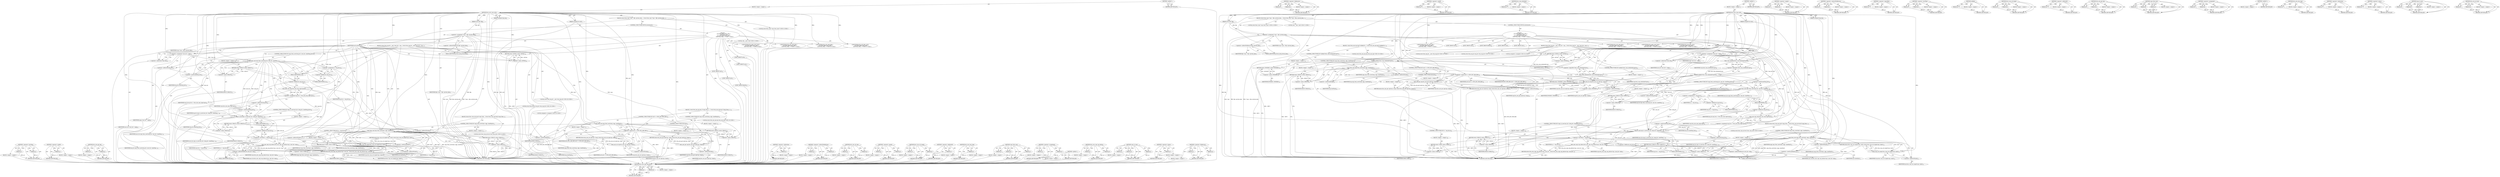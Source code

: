 digraph "kvm_arm_set_reg" {
vulnerable_240 [label=<(METHOD,&lt;operator&gt;.lessThan)>];
vulnerable_241 [label=<(PARAM,p1)>];
vulnerable_242 [label=<(PARAM,p2)>];
vulnerable_243 [label=<(BLOCK,&lt;empty&gt;,&lt;empty&gt;)>];
vulnerable_244 [label=<(METHOD_RETURN,ANY)>];
vulnerable_193 [label=<(METHOD,&lt;operator&gt;.sizeOf)>];
vulnerable_194 [label=<(PARAM,p1)>];
vulnerable_195 [label=<(BLOCK,&lt;empty&gt;,&lt;empty&gt;)>];
vulnerable_196 [label=<(METHOD_RETURN,ANY)>];
vulnerable_216 [label=<(METHOD,kvm_arm_get_reg)>];
vulnerable_217 [label=<(PARAM,p1)>];
vulnerable_218 [label=<(PARAM,p2)>];
vulnerable_219 [label=<(BLOCK,&lt;empty&gt;,&lt;empty&gt;)>];
vulnerable_220 [label=<(METHOD_RETURN,ANY)>];
vulnerable_6 [label=<(METHOD,&lt;global&gt;)<SUB>1</SUB>>];
vulnerable_7 [label=<(BLOCK,&lt;empty&gt;,&lt;empty&gt;)<SUB>1</SUB>>];
vulnerable_8 [label=<(METHOD,kvm_arch_vcpu_ioctl)<SUB>1</SUB>>];
vulnerable_9 [label=<(PARAM,struct file *filp)<SUB>1</SUB>>];
vulnerable_10 [label=<(PARAM,unsigned int ioctl)<SUB>2</SUB>>];
vulnerable_11 [label=<(PARAM,unsigned long arg)<SUB>2</SUB>>];
vulnerable_12 [label=<(BLOCK,{
	struct kvm_vcpu *vcpu = filp-&gt;private_data;
...,{
	struct kvm_vcpu *vcpu = filp-&gt;private_data;
...)<SUB>3</SUB>>];
vulnerable_13 [label="<(LOCAL,struct kvm_vcpu* vcpu: kvm_vcpu*)<SUB>4</SUB>>"];
vulnerable_14 [label=<(&lt;operator&gt;.assignment,*vcpu = filp-&gt;private_data)<SUB>4</SUB>>];
vulnerable_15 [label=<(IDENTIFIER,vcpu,*vcpu = filp-&gt;private_data)<SUB>4</SUB>>];
vulnerable_16 [label=<(&lt;operator&gt;.indirectFieldAccess,filp-&gt;private_data)<SUB>4</SUB>>];
vulnerable_17 [label=<(IDENTIFIER,filp,*vcpu = filp-&gt;private_data)<SUB>4</SUB>>];
vulnerable_18 [label=<(FIELD_IDENTIFIER,private_data,private_data)<SUB>4</SUB>>];
vulnerable_19 [label="<(LOCAL,void __user: void)<SUB>5</SUB>>"];
vulnerable_20 [label=<(CONTROL_STRUCTURE,SWITCH,switch(ioctl))<SUB>7</SUB>>];
vulnerable_21 [label=<(IDENTIFIER,ioctl,switch(ioctl))<SUB>7</SUB>>];
vulnerable_22 [label="<(BLOCK,{
	case KVM_ARM_VCPU_INIT: {
		struct kvm_vcpu_...,{
	case KVM_ARM_VCPU_INIT: {
		struct kvm_vcpu_...)<SUB>7</SUB>>"];
vulnerable_23 [label=<(JUMP_TARGET,case)<SUB>8</SUB>>];
vulnerable_24 [label="<(IDENTIFIER,KVM_ARM_VCPU_INIT,{
	case KVM_ARM_VCPU_INIT: {
		struct kvm_vcpu_...)<SUB>8</SUB>>"];
vulnerable_25 [label=<(BLOCK,{
		struct kvm_vcpu_init init;

		if (copy_from...,{
		struct kvm_vcpu_init init;

		if (copy_from...)<SUB>8</SUB>>];
vulnerable_26 [label="<(LOCAL,struct kvm_vcpu_init init: kvm_vcpu_init)<SUB>9</SUB>>"];
vulnerable_27 [label=<(CONTROL_STRUCTURE,IF,if (copy_from_user(&amp;init, argp, sizeof(init))))<SUB>11</SUB>>];
vulnerable_28 [label=<(copy_from_user,copy_from_user(&amp;init, argp, sizeof(init)))<SUB>11</SUB>>];
vulnerable_29 [label=<(&lt;operator&gt;.addressOf,&amp;init)<SUB>11</SUB>>];
vulnerable_30 [label=<(IDENTIFIER,init,copy_from_user(&amp;init, argp, sizeof(init)))<SUB>11</SUB>>];
vulnerable_31 [label=<(IDENTIFIER,argp,copy_from_user(&amp;init, argp, sizeof(init)))<SUB>11</SUB>>];
vulnerable_32 [label=<(&lt;operator&gt;.sizeOf,sizeof(init))<SUB>11</SUB>>];
vulnerable_33 [label=<(IDENTIFIER,init,sizeof(init))<SUB>11</SUB>>];
vulnerable_34 [label=<(BLOCK,&lt;empty&gt;,&lt;empty&gt;)<SUB>12</SUB>>];
vulnerable_35 [label=<(RETURN,return -EFAULT;,return -EFAULT;)<SUB>12</SUB>>];
vulnerable_36 [label=<(&lt;operator&gt;.minus,-EFAULT)<SUB>12</SUB>>];
vulnerable_37 [label=<(IDENTIFIER,EFAULT,-EFAULT)<SUB>12</SUB>>];
vulnerable_38 [label=<(RETURN,return kvm_vcpu_set_target(vcpu, &amp;init);,return kvm_vcpu_set_target(vcpu, &amp;init);)<SUB>14</SUB>>];
vulnerable_39 [label=<(kvm_vcpu_set_target,kvm_vcpu_set_target(vcpu, &amp;init))<SUB>14</SUB>>];
vulnerable_40 [label=<(IDENTIFIER,vcpu,kvm_vcpu_set_target(vcpu, &amp;init))<SUB>14</SUB>>];
vulnerable_41 [label=<(&lt;operator&gt;.addressOf,&amp;init)<SUB>14</SUB>>];
vulnerable_42 [label=<(IDENTIFIER,init,kvm_vcpu_set_target(vcpu, &amp;init))<SUB>14</SUB>>];
vulnerable_43 [label=<(JUMP_TARGET,case)<SUB>17</SUB>>];
vulnerable_44 [label="<(IDENTIFIER,KVM_SET_ONE_REG,{
	case KVM_ARM_VCPU_INIT: {
		struct kvm_vcpu_...)<SUB>17</SUB>>"];
vulnerable_45 [label=<(JUMP_TARGET,case)<SUB>18</SUB>>];
vulnerable_46 [label="<(IDENTIFIER,KVM_GET_ONE_REG,{
	case KVM_ARM_VCPU_INIT: {
		struct kvm_vcpu_...)<SUB>18</SUB>>"];
vulnerable_47 [label=<(BLOCK,{
 		struct kvm_one_reg reg;
 		if (copy_from_u...,{
 		struct kvm_one_reg reg;
 		if (copy_from_u...)<SUB>18</SUB>>];
vulnerable_48 [label="<(LOCAL,struct kvm_one_reg reg: kvm_one_reg)<SUB>19</SUB>>"];
vulnerable_49 [label=<(CONTROL_STRUCTURE,IF,if (copy_from_user(&amp;reg, argp, sizeof(reg))))<SUB>20</SUB>>];
vulnerable_50 [label=<(copy_from_user,copy_from_user(&amp;reg, argp, sizeof(reg)))<SUB>20</SUB>>];
vulnerable_51 [label=<(&lt;operator&gt;.addressOf,&amp;reg)<SUB>20</SUB>>];
vulnerable_52 [label=<(IDENTIFIER,reg,copy_from_user(&amp;reg, argp, sizeof(reg)))<SUB>20</SUB>>];
vulnerable_53 [label=<(IDENTIFIER,argp,copy_from_user(&amp;reg, argp, sizeof(reg)))<SUB>20</SUB>>];
vulnerable_54 [label=<(&lt;operator&gt;.sizeOf,sizeof(reg))<SUB>20</SUB>>];
vulnerable_55 [label=<(IDENTIFIER,reg,sizeof(reg))<SUB>20</SUB>>];
vulnerable_56 [label=<(BLOCK,&lt;empty&gt;,&lt;empty&gt;)<SUB>21</SUB>>];
vulnerable_57 [label=<(RETURN,return -EFAULT;,return -EFAULT;)<SUB>21</SUB>>];
vulnerable_58 [label=<(&lt;operator&gt;.minus,-EFAULT)<SUB>21</SUB>>];
vulnerable_59 [label=<(IDENTIFIER,EFAULT,-EFAULT)<SUB>21</SUB>>];
vulnerable_60 [label=<(CONTROL_STRUCTURE,IF,if (ioctl == KVM_SET_ONE_REG))<SUB>22</SUB>>];
vulnerable_61 [label=<(&lt;operator&gt;.equals,ioctl == KVM_SET_ONE_REG)<SUB>22</SUB>>];
vulnerable_62 [label=<(IDENTIFIER,ioctl,ioctl == KVM_SET_ONE_REG)<SUB>22</SUB>>];
vulnerable_63 [label=<(IDENTIFIER,KVM_SET_ONE_REG,ioctl == KVM_SET_ONE_REG)<SUB>22</SUB>>];
vulnerable_64 [label=<(BLOCK,&lt;empty&gt;,&lt;empty&gt;)<SUB>23</SUB>>];
vulnerable_65 [label=<(RETURN,return kvm_arm_set_reg(vcpu, &amp;reg);,return kvm_arm_set_reg(vcpu, &amp;reg);)<SUB>23</SUB>>];
vulnerable_66 [label=<(kvm_arm_set_reg,kvm_arm_set_reg(vcpu, &amp;reg))<SUB>23</SUB>>];
vulnerable_67 [label=<(IDENTIFIER,vcpu,kvm_arm_set_reg(vcpu, &amp;reg))<SUB>23</SUB>>];
vulnerable_68 [label=<(&lt;operator&gt;.addressOf,&amp;reg)<SUB>23</SUB>>];
vulnerable_69 [label=<(IDENTIFIER,reg,kvm_arm_set_reg(vcpu, &amp;reg))<SUB>23</SUB>>];
vulnerable_70 [label=<(CONTROL_STRUCTURE,ELSE,else)<SUB>25</SUB>>];
vulnerable_71 [label=<(BLOCK,&lt;empty&gt;,&lt;empty&gt;)<SUB>25</SUB>>];
vulnerable_72 [label=<(RETURN,return kvm_arm_get_reg(vcpu, &amp;reg);,return kvm_arm_get_reg(vcpu, &amp;reg);)<SUB>25</SUB>>];
vulnerable_73 [label=<(kvm_arm_get_reg,kvm_arm_get_reg(vcpu, &amp;reg))<SUB>25</SUB>>];
vulnerable_74 [label=<(IDENTIFIER,vcpu,kvm_arm_get_reg(vcpu, &amp;reg))<SUB>25</SUB>>];
vulnerable_75 [label=<(&lt;operator&gt;.addressOf,&amp;reg)<SUB>25</SUB>>];
vulnerable_76 [label=<(IDENTIFIER,reg,kvm_arm_get_reg(vcpu, &amp;reg))<SUB>25</SUB>>];
vulnerable_77 [label=<(JUMP_TARGET,case)<SUB>27</SUB>>];
vulnerable_78 [label="<(IDENTIFIER,KVM_GET_REG_LIST,{
	case KVM_ARM_VCPU_INIT: {
		struct kvm_vcpu_...)<SUB>27</SUB>>"];
vulnerable_79 [label=<(BLOCK,{
		struct kvm_reg_list __user *user_list = arg...,{
		struct kvm_reg_list __user *user_list = arg...)<SUB>27</SUB>>];
vulnerable_80 [label="<(LOCAL,struct kvm_reg_list __user: kvm_reg_list)<SUB>28</SUB>>"];
vulnerable_81 [label=<(&lt;operator&gt;.assignment,*user_list = argp)<SUB>28</SUB>>];
vulnerable_82 [label=<(&lt;operator&gt;.indirection,*user_list)<SUB>28</SUB>>];
vulnerable_83 [label=<(IDENTIFIER,user_list,*user_list = argp)<SUB>28</SUB>>];
vulnerable_84 [label=<(IDENTIFIER,argp,*user_list = argp)<SUB>28</SUB>>];
vulnerable_85 [label="<(LOCAL,struct kvm_reg_list reg_list: kvm_reg_list)<SUB>29</SUB>>"];
vulnerable_86 [label="<(LOCAL,unsigned n: unsigned)<SUB>30</SUB>>"];
vulnerable_87 [label=<(CONTROL_STRUCTURE,IF,if (copy_from_user(&amp;reg_list, user_list, sizeof(reg_list))))<SUB>32</SUB>>];
vulnerable_88 [label=<(copy_from_user,copy_from_user(&amp;reg_list, user_list, sizeof(reg...)<SUB>32</SUB>>];
vulnerable_89 [label=<(&lt;operator&gt;.addressOf,&amp;reg_list)<SUB>32</SUB>>];
vulnerable_90 [label=<(IDENTIFIER,reg_list,copy_from_user(&amp;reg_list, user_list, sizeof(reg...)<SUB>32</SUB>>];
vulnerable_91 [label=<(IDENTIFIER,user_list,copy_from_user(&amp;reg_list, user_list, sizeof(reg...)<SUB>32</SUB>>];
vulnerable_92 [label=<(&lt;operator&gt;.sizeOf,sizeof(reg_list))<SUB>32</SUB>>];
vulnerable_93 [label=<(IDENTIFIER,reg_list,sizeof(reg_list))<SUB>32</SUB>>];
vulnerable_94 [label=<(BLOCK,&lt;empty&gt;,&lt;empty&gt;)<SUB>33</SUB>>];
vulnerable_95 [label=<(RETURN,return -EFAULT;,return -EFAULT;)<SUB>33</SUB>>];
vulnerable_96 [label=<(&lt;operator&gt;.minus,-EFAULT)<SUB>33</SUB>>];
vulnerable_97 [label=<(IDENTIFIER,EFAULT,-EFAULT)<SUB>33</SUB>>];
vulnerable_98 [label=<(&lt;operator&gt;.assignment,n = reg_list.n)<SUB>34</SUB>>];
vulnerable_99 [label=<(IDENTIFIER,n,n = reg_list.n)<SUB>34</SUB>>];
vulnerable_100 [label=<(&lt;operator&gt;.fieldAccess,reg_list.n)<SUB>34</SUB>>];
vulnerable_101 [label=<(IDENTIFIER,reg_list,n = reg_list.n)<SUB>34</SUB>>];
vulnerable_102 [label=<(FIELD_IDENTIFIER,n,n)<SUB>34</SUB>>];
vulnerable_103 [label=<(&lt;operator&gt;.assignment,reg_list.n = kvm_arm_num_regs(vcpu))<SUB>35</SUB>>];
vulnerable_104 [label=<(&lt;operator&gt;.fieldAccess,reg_list.n)<SUB>35</SUB>>];
vulnerable_105 [label=<(IDENTIFIER,reg_list,reg_list.n = kvm_arm_num_regs(vcpu))<SUB>35</SUB>>];
vulnerable_106 [label=<(FIELD_IDENTIFIER,n,n)<SUB>35</SUB>>];
vulnerable_107 [label=<(kvm_arm_num_regs,kvm_arm_num_regs(vcpu))<SUB>35</SUB>>];
vulnerable_108 [label=<(IDENTIFIER,vcpu,kvm_arm_num_regs(vcpu))<SUB>35</SUB>>];
vulnerable_109 [label=<(CONTROL_STRUCTURE,IF,if (copy_to_user(user_list, &amp;reg_list, sizeof(reg_list))))<SUB>36</SUB>>];
vulnerable_110 [label=<(copy_to_user,copy_to_user(user_list, &amp;reg_list, sizeof(reg_l...)<SUB>36</SUB>>];
vulnerable_111 [label=<(IDENTIFIER,user_list,copy_to_user(user_list, &amp;reg_list, sizeof(reg_l...)<SUB>36</SUB>>];
vulnerable_112 [label=<(&lt;operator&gt;.addressOf,&amp;reg_list)<SUB>36</SUB>>];
vulnerable_113 [label=<(IDENTIFIER,reg_list,copy_to_user(user_list, &amp;reg_list, sizeof(reg_l...)<SUB>36</SUB>>];
vulnerable_114 [label=<(&lt;operator&gt;.sizeOf,sizeof(reg_list))<SUB>36</SUB>>];
vulnerable_115 [label=<(IDENTIFIER,reg_list,sizeof(reg_list))<SUB>36</SUB>>];
vulnerable_116 [label=<(BLOCK,&lt;empty&gt;,&lt;empty&gt;)<SUB>37</SUB>>];
vulnerable_117 [label=<(RETURN,return -EFAULT;,return -EFAULT;)<SUB>37</SUB>>];
vulnerable_118 [label=<(&lt;operator&gt;.minus,-EFAULT)<SUB>37</SUB>>];
vulnerable_119 [label=<(IDENTIFIER,EFAULT,-EFAULT)<SUB>37</SUB>>];
vulnerable_120 [label=<(CONTROL_STRUCTURE,IF,if (n &lt; reg_list.n))<SUB>38</SUB>>];
vulnerable_121 [label=<(&lt;operator&gt;.lessThan,n &lt; reg_list.n)<SUB>38</SUB>>];
vulnerable_122 [label=<(IDENTIFIER,n,n &lt; reg_list.n)<SUB>38</SUB>>];
vulnerable_123 [label=<(&lt;operator&gt;.fieldAccess,reg_list.n)<SUB>38</SUB>>];
vulnerable_124 [label=<(IDENTIFIER,reg_list,n &lt; reg_list.n)<SUB>38</SUB>>];
vulnerable_125 [label=<(FIELD_IDENTIFIER,n,n)<SUB>38</SUB>>];
vulnerable_126 [label=<(BLOCK,&lt;empty&gt;,&lt;empty&gt;)<SUB>39</SUB>>];
vulnerable_127 [label=<(RETURN,return -E2BIG;,return -E2BIG;)<SUB>39</SUB>>];
vulnerable_128 [label=<(&lt;operator&gt;.minus,-E2BIG)<SUB>39</SUB>>];
vulnerable_129 [label=<(IDENTIFIER,E2BIG,-E2BIG)<SUB>39</SUB>>];
vulnerable_130 [label=<(RETURN,return kvm_arm_copy_reg_indices(vcpu, user_list...,return kvm_arm_copy_reg_indices(vcpu, user_list...)<SUB>40</SUB>>];
vulnerable_131 [label=<(kvm_arm_copy_reg_indices,kvm_arm_copy_reg_indices(vcpu, user_list-&gt;reg))<SUB>40</SUB>>];
vulnerable_132 [label=<(IDENTIFIER,vcpu,kvm_arm_copy_reg_indices(vcpu, user_list-&gt;reg))<SUB>40</SUB>>];
vulnerable_133 [label=<(&lt;operator&gt;.indirectFieldAccess,user_list-&gt;reg)<SUB>40</SUB>>];
vulnerable_134 [label=<(IDENTIFIER,user_list,kvm_arm_copy_reg_indices(vcpu, user_list-&gt;reg))<SUB>40</SUB>>];
vulnerable_135 [label=<(FIELD_IDENTIFIER,reg,reg)<SUB>40</SUB>>];
vulnerable_136 [label=<(JUMP_TARGET,default)<SUB>42</SUB>>];
vulnerable_137 [label=<(RETURN,return -EINVAL;,return -EINVAL;)<SUB>43</SUB>>];
vulnerable_138 [label=<(&lt;operator&gt;.minus,-EINVAL)<SUB>43</SUB>>];
vulnerable_139 [label=<(IDENTIFIER,EINVAL,-EINVAL)<SUB>43</SUB>>];
vulnerable_140 [label=<(METHOD_RETURN,long)<SUB>1</SUB>>];
vulnerable_142 [label=<(METHOD_RETURN,ANY)<SUB>1</SUB>>];
vulnerable_221 [label=<(METHOD,&lt;operator&gt;.indirection)>];
vulnerable_222 [label=<(PARAM,p1)>];
vulnerable_223 [label=<(BLOCK,&lt;empty&gt;,&lt;empty&gt;)>];
vulnerable_224 [label=<(METHOD_RETURN,ANY)>];
vulnerable_178 [label=<(METHOD,&lt;operator&gt;.indirectFieldAccess)>];
vulnerable_179 [label=<(PARAM,p1)>];
vulnerable_180 [label=<(PARAM,p2)>];
vulnerable_181 [label=<(BLOCK,&lt;empty&gt;,&lt;empty&gt;)>];
vulnerable_182 [label=<(METHOD_RETURN,ANY)>];
vulnerable_211 [label=<(METHOD,kvm_arm_set_reg)>];
vulnerable_212 [label=<(PARAM,p1)>];
vulnerable_213 [label=<(PARAM,p2)>];
vulnerable_214 [label=<(BLOCK,&lt;empty&gt;,&lt;empty&gt;)>];
vulnerable_215 [label=<(METHOD_RETURN,ANY)>];
vulnerable_206 [label=<(METHOD,&lt;operator&gt;.equals)>];
vulnerable_207 [label=<(PARAM,p1)>];
vulnerable_208 [label=<(PARAM,p2)>];
vulnerable_209 [label=<(BLOCK,&lt;empty&gt;,&lt;empty&gt;)>];
vulnerable_210 [label=<(METHOD_RETURN,ANY)>];
vulnerable_201 [label=<(METHOD,kvm_vcpu_set_target)>];
vulnerable_202 [label=<(PARAM,p1)>];
vulnerable_203 [label=<(PARAM,p2)>];
vulnerable_204 [label=<(BLOCK,&lt;empty&gt;,&lt;empty&gt;)>];
vulnerable_205 [label=<(METHOD_RETURN,ANY)>];
vulnerable_189 [label=<(METHOD,&lt;operator&gt;.addressOf)>];
vulnerable_190 [label=<(PARAM,p1)>];
vulnerable_191 [label=<(BLOCK,&lt;empty&gt;,&lt;empty&gt;)>];
vulnerable_192 [label=<(METHOD_RETURN,ANY)>];
vulnerable_230 [label=<(METHOD,kvm_arm_num_regs)>];
vulnerable_231 [label=<(PARAM,p1)>];
vulnerable_232 [label=<(BLOCK,&lt;empty&gt;,&lt;empty&gt;)>];
vulnerable_233 [label=<(METHOD_RETURN,ANY)>];
vulnerable_183 [label=<(METHOD,copy_from_user)>];
vulnerable_184 [label=<(PARAM,p1)>];
vulnerable_185 [label=<(PARAM,p2)>];
vulnerable_186 [label=<(PARAM,p3)>];
vulnerable_187 [label=<(BLOCK,&lt;empty&gt;,&lt;empty&gt;)>];
vulnerable_188 [label=<(METHOD_RETURN,ANY)>];
vulnerable_173 [label=<(METHOD,&lt;operator&gt;.assignment)>];
vulnerable_174 [label=<(PARAM,p1)>];
vulnerable_175 [label=<(PARAM,p2)>];
vulnerable_176 [label=<(BLOCK,&lt;empty&gt;,&lt;empty&gt;)>];
vulnerable_177 [label=<(METHOD_RETURN,ANY)>];
vulnerable_167 [label=<(METHOD,&lt;global&gt;)<SUB>1</SUB>>];
vulnerable_168 [label=<(BLOCK,&lt;empty&gt;,&lt;empty&gt;)>];
vulnerable_169 [label=<(METHOD_RETURN,ANY)>];
vulnerable_245 [label=<(METHOD,kvm_arm_copy_reg_indices)>];
vulnerable_246 [label=<(PARAM,p1)>];
vulnerable_247 [label=<(PARAM,p2)>];
vulnerable_248 [label=<(BLOCK,&lt;empty&gt;,&lt;empty&gt;)>];
vulnerable_249 [label=<(METHOD_RETURN,ANY)>];
vulnerable_234 [label=<(METHOD,copy_to_user)>];
vulnerable_235 [label=<(PARAM,p1)>];
vulnerable_236 [label=<(PARAM,p2)>];
vulnerable_237 [label=<(PARAM,p3)>];
vulnerable_238 [label=<(BLOCK,&lt;empty&gt;,&lt;empty&gt;)>];
vulnerable_239 [label=<(METHOD_RETURN,ANY)>];
vulnerable_197 [label=<(METHOD,&lt;operator&gt;.minus)>];
vulnerable_198 [label=<(PARAM,p1)>];
vulnerable_199 [label=<(BLOCK,&lt;empty&gt;,&lt;empty&gt;)>];
vulnerable_200 [label=<(METHOD_RETURN,ANY)>];
vulnerable_225 [label=<(METHOD,&lt;operator&gt;.fieldAccess)>];
vulnerable_226 [label=<(PARAM,p1)>];
vulnerable_227 [label=<(PARAM,p2)>];
vulnerable_228 [label=<(BLOCK,&lt;empty&gt;,&lt;empty&gt;)>];
vulnerable_229 [label=<(METHOD_RETURN,ANY)>];
fixed_275 [label=<(METHOD,kvm_arm_copy_reg_indices)>];
fixed_276 [label=<(PARAM,p1)>];
fixed_277 [label=<(PARAM,p2)>];
fixed_278 [label=<(BLOCK,&lt;empty&gt;,&lt;empty&gt;)>];
fixed_279 [label=<(METHOD_RETURN,ANY)>];
fixed_255 [label=<(METHOD,&lt;operator&gt;.fieldAccess)>];
fixed_256 [label=<(PARAM,p1)>];
fixed_257 [label=<(PARAM,p2)>];
fixed_258 [label=<(BLOCK,&lt;empty&gt;,&lt;empty&gt;)>];
fixed_259 [label=<(METHOD_RETURN,ANY)>];
fixed_211 [label=<(METHOD,&lt;operator&gt;.sizeOf)>];
fixed_212 [label=<(PARAM,p1)>];
fixed_213 [label=<(BLOCK,&lt;empty&gt;,&lt;empty&gt;)>];
fixed_214 [label=<(METHOD_RETURN,ANY)>];
fixed_232 [label=<(METHOD,kvm_vcpu_initialized)>];
fixed_233 [label=<(PARAM,p1)>];
fixed_234 [label=<(BLOCK,&lt;empty&gt;,&lt;empty&gt;)>];
fixed_235 [label=<(METHOD_RETURN,ANY)>];
fixed_6 [label=<(METHOD,&lt;global&gt;)<SUB>1</SUB>>];
fixed_7 [label=<(BLOCK,&lt;empty&gt;,&lt;empty&gt;)<SUB>1</SUB>>];
fixed_8 [label=<(METHOD,kvm_arch_vcpu_ioctl)<SUB>1</SUB>>];
fixed_9 [label=<(PARAM,struct file *filp)<SUB>1</SUB>>];
fixed_10 [label=<(PARAM,unsigned int ioctl)<SUB>2</SUB>>];
fixed_11 [label=<(PARAM,unsigned long arg)<SUB>2</SUB>>];
fixed_12 [label=<(BLOCK,{
	struct kvm_vcpu *vcpu = filp-&gt;private_data;
...,{
	struct kvm_vcpu *vcpu = filp-&gt;private_data;
...)<SUB>3</SUB>>];
fixed_13 [label="<(LOCAL,struct kvm_vcpu* vcpu: kvm_vcpu*)<SUB>4</SUB>>"];
fixed_14 [label=<(&lt;operator&gt;.assignment,*vcpu = filp-&gt;private_data)<SUB>4</SUB>>];
fixed_15 [label=<(IDENTIFIER,vcpu,*vcpu = filp-&gt;private_data)<SUB>4</SUB>>];
fixed_16 [label=<(&lt;operator&gt;.indirectFieldAccess,filp-&gt;private_data)<SUB>4</SUB>>];
fixed_17 [label=<(IDENTIFIER,filp,*vcpu = filp-&gt;private_data)<SUB>4</SUB>>];
fixed_18 [label=<(FIELD_IDENTIFIER,private_data,private_data)<SUB>4</SUB>>];
fixed_19 [label="<(LOCAL,void __user: void)<SUB>5</SUB>>"];
fixed_20 [label=<(CONTROL_STRUCTURE,SWITCH,switch(ioctl))<SUB>7</SUB>>];
fixed_21 [label=<(IDENTIFIER,ioctl,switch(ioctl))<SUB>7</SUB>>];
fixed_22 [label="<(BLOCK,{
	case KVM_ARM_VCPU_INIT: {
		struct kvm_vcpu_...,{
	case KVM_ARM_VCPU_INIT: {
		struct kvm_vcpu_...)<SUB>7</SUB>>"];
fixed_23 [label=<(JUMP_TARGET,case)<SUB>8</SUB>>];
fixed_24 [label="<(IDENTIFIER,KVM_ARM_VCPU_INIT,{
	case KVM_ARM_VCPU_INIT: {
		struct kvm_vcpu_...)<SUB>8</SUB>>"];
fixed_25 [label=<(BLOCK,{
		struct kvm_vcpu_init init;

		if (copy_from...,{
		struct kvm_vcpu_init init;

		if (copy_from...)<SUB>8</SUB>>];
fixed_26 [label="<(LOCAL,struct kvm_vcpu_init init: kvm_vcpu_init)<SUB>9</SUB>>"];
fixed_27 [label=<(CONTROL_STRUCTURE,IF,if (copy_from_user(&amp;init, argp, sizeof(init))))<SUB>11</SUB>>];
fixed_28 [label=<(copy_from_user,copy_from_user(&amp;init, argp, sizeof(init)))<SUB>11</SUB>>];
fixed_29 [label=<(&lt;operator&gt;.addressOf,&amp;init)<SUB>11</SUB>>];
fixed_30 [label=<(IDENTIFIER,init,copy_from_user(&amp;init, argp, sizeof(init)))<SUB>11</SUB>>];
fixed_31 [label=<(IDENTIFIER,argp,copy_from_user(&amp;init, argp, sizeof(init)))<SUB>11</SUB>>];
fixed_32 [label=<(&lt;operator&gt;.sizeOf,sizeof(init))<SUB>11</SUB>>];
fixed_33 [label=<(IDENTIFIER,init,sizeof(init))<SUB>11</SUB>>];
fixed_34 [label=<(BLOCK,&lt;empty&gt;,&lt;empty&gt;)<SUB>12</SUB>>];
fixed_35 [label=<(RETURN,return -EFAULT;,return -EFAULT;)<SUB>12</SUB>>];
fixed_36 [label=<(&lt;operator&gt;.minus,-EFAULT)<SUB>12</SUB>>];
fixed_37 [label=<(IDENTIFIER,EFAULT,-EFAULT)<SUB>12</SUB>>];
fixed_38 [label=<(RETURN,return kvm_vcpu_set_target(vcpu, &amp;init);,return kvm_vcpu_set_target(vcpu, &amp;init);)<SUB>14</SUB>>];
fixed_39 [label=<(kvm_vcpu_set_target,kvm_vcpu_set_target(vcpu, &amp;init))<SUB>14</SUB>>];
fixed_40 [label=<(IDENTIFIER,vcpu,kvm_vcpu_set_target(vcpu, &amp;init))<SUB>14</SUB>>];
fixed_41 [label=<(&lt;operator&gt;.addressOf,&amp;init)<SUB>14</SUB>>];
fixed_42 [label=<(IDENTIFIER,init,kvm_vcpu_set_target(vcpu, &amp;init))<SUB>14</SUB>>];
fixed_43 [label=<(JUMP_TARGET,case)<SUB>17</SUB>>];
fixed_44 [label="<(IDENTIFIER,KVM_SET_ONE_REG,{
	case KVM_ARM_VCPU_INIT: {
		struct kvm_vcpu_...)<SUB>17</SUB>>"];
fixed_45 [label=<(JUMP_TARGET,case)<SUB>18</SUB>>];
fixed_46 [label="<(IDENTIFIER,KVM_GET_ONE_REG,{
	case KVM_ARM_VCPU_INIT: {
		struct kvm_vcpu_...)<SUB>18</SUB>>"];
fixed_47 [label=<(BLOCK,{
 		struct kvm_one_reg reg;

		if (unlikely(!k...,{
 		struct kvm_one_reg reg;

		if (unlikely(!k...)<SUB>18</SUB>>];
fixed_48 [label="<(LOCAL,struct kvm_one_reg reg: kvm_one_reg)<SUB>19</SUB>>"];
fixed_49 [label=<(CONTROL_STRUCTURE,IF,if (unlikely(!kvm_vcpu_initialized(vcpu))))<SUB>21</SUB>>];
fixed_50 [label=<(unlikely,unlikely(!kvm_vcpu_initialized(vcpu)))<SUB>21</SUB>>];
fixed_51 [label=<(&lt;operator&gt;.logicalNot,!kvm_vcpu_initialized(vcpu))<SUB>21</SUB>>];
fixed_52 [label=<(kvm_vcpu_initialized,kvm_vcpu_initialized(vcpu))<SUB>21</SUB>>];
fixed_53 [label=<(IDENTIFIER,vcpu,kvm_vcpu_initialized(vcpu))<SUB>21</SUB>>];
fixed_54 [label=<(BLOCK,&lt;empty&gt;,&lt;empty&gt;)<SUB>22</SUB>>];
fixed_55 [label=<(RETURN,return -ENOEXEC;,return -ENOEXEC;)<SUB>22</SUB>>];
fixed_56 [label=<(&lt;operator&gt;.minus,-ENOEXEC)<SUB>22</SUB>>];
fixed_57 [label=<(IDENTIFIER,ENOEXEC,-ENOEXEC)<SUB>22</SUB>>];
fixed_58 [label=<(CONTROL_STRUCTURE,IF,if (copy_from_user(&amp;reg, argp, sizeof(reg))))<SUB>24</SUB>>];
fixed_59 [label=<(copy_from_user,copy_from_user(&amp;reg, argp, sizeof(reg)))<SUB>24</SUB>>];
fixed_60 [label=<(&lt;operator&gt;.addressOf,&amp;reg)<SUB>24</SUB>>];
fixed_61 [label=<(IDENTIFIER,reg,copy_from_user(&amp;reg, argp, sizeof(reg)))<SUB>24</SUB>>];
fixed_62 [label=<(IDENTIFIER,argp,copy_from_user(&amp;reg, argp, sizeof(reg)))<SUB>24</SUB>>];
fixed_63 [label=<(&lt;operator&gt;.sizeOf,sizeof(reg))<SUB>24</SUB>>];
fixed_64 [label=<(IDENTIFIER,reg,sizeof(reg))<SUB>24</SUB>>];
fixed_65 [label=<(BLOCK,&lt;empty&gt;,&lt;empty&gt;)<SUB>25</SUB>>];
fixed_66 [label=<(RETURN,return -EFAULT;,return -EFAULT;)<SUB>25</SUB>>];
fixed_67 [label=<(&lt;operator&gt;.minus,-EFAULT)<SUB>25</SUB>>];
fixed_68 [label=<(IDENTIFIER,EFAULT,-EFAULT)<SUB>25</SUB>>];
fixed_69 [label=<(CONTROL_STRUCTURE,IF,if (ioctl == KVM_SET_ONE_REG))<SUB>26</SUB>>];
fixed_70 [label=<(&lt;operator&gt;.equals,ioctl == KVM_SET_ONE_REG)<SUB>26</SUB>>];
fixed_71 [label=<(IDENTIFIER,ioctl,ioctl == KVM_SET_ONE_REG)<SUB>26</SUB>>];
fixed_72 [label=<(IDENTIFIER,KVM_SET_ONE_REG,ioctl == KVM_SET_ONE_REG)<SUB>26</SUB>>];
fixed_73 [label=<(BLOCK,&lt;empty&gt;,&lt;empty&gt;)<SUB>27</SUB>>];
fixed_74 [label=<(RETURN,return kvm_arm_set_reg(vcpu, &amp;reg);,return kvm_arm_set_reg(vcpu, &amp;reg);)<SUB>27</SUB>>];
fixed_75 [label=<(kvm_arm_set_reg,kvm_arm_set_reg(vcpu, &amp;reg))<SUB>27</SUB>>];
fixed_76 [label=<(IDENTIFIER,vcpu,kvm_arm_set_reg(vcpu, &amp;reg))<SUB>27</SUB>>];
fixed_77 [label=<(&lt;operator&gt;.addressOf,&amp;reg)<SUB>27</SUB>>];
fixed_78 [label=<(IDENTIFIER,reg,kvm_arm_set_reg(vcpu, &amp;reg))<SUB>27</SUB>>];
fixed_79 [label=<(CONTROL_STRUCTURE,ELSE,else)<SUB>29</SUB>>];
fixed_80 [label=<(BLOCK,&lt;empty&gt;,&lt;empty&gt;)<SUB>29</SUB>>];
fixed_81 [label=<(RETURN,return kvm_arm_get_reg(vcpu, &amp;reg);,return kvm_arm_get_reg(vcpu, &amp;reg);)<SUB>29</SUB>>];
fixed_82 [label=<(kvm_arm_get_reg,kvm_arm_get_reg(vcpu, &amp;reg))<SUB>29</SUB>>];
fixed_83 [label=<(IDENTIFIER,vcpu,kvm_arm_get_reg(vcpu, &amp;reg))<SUB>29</SUB>>];
fixed_84 [label=<(&lt;operator&gt;.addressOf,&amp;reg)<SUB>29</SUB>>];
fixed_85 [label=<(IDENTIFIER,reg,kvm_arm_get_reg(vcpu, &amp;reg))<SUB>29</SUB>>];
fixed_86 [label=<(JUMP_TARGET,case)<SUB>31</SUB>>];
fixed_87 [label="<(IDENTIFIER,KVM_GET_REG_LIST,{
	case KVM_ARM_VCPU_INIT: {
		struct kvm_vcpu_...)<SUB>31</SUB>>"];
fixed_88 [label=<(BLOCK,{
		struct kvm_reg_list __user *user_list = arg...,{
		struct kvm_reg_list __user *user_list = arg...)<SUB>31</SUB>>];
fixed_89 [label="<(LOCAL,struct kvm_reg_list __user: kvm_reg_list)<SUB>32</SUB>>"];
fixed_90 [label=<(&lt;operator&gt;.assignment,*user_list = argp)<SUB>32</SUB>>];
fixed_91 [label=<(&lt;operator&gt;.indirection,*user_list)<SUB>32</SUB>>];
fixed_92 [label=<(IDENTIFIER,user_list,*user_list = argp)<SUB>32</SUB>>];
fixed_93 [label=<(IDENTIFIER,argp,*user_list = argp)<SUB>32</SUB>>];
fixed_94 [label="<(LOCAL,struct kvm_reg_list reg_list: kvm_reg_list)<SUB>33</SUB>>"];
fixed_95 [label="<(LOCAL,unsigned n: unsigned)<SUB>34</SUB>>"];
fixed_96 [label=<(CONTROL_STRUCTURE,IF,if (unlikely(!kvm_vcpu_initialized(vcpu))))<SUB>36</SUB>>];
fixed_97 [label=<(unlikely,unlikely(!kvm_vcpu_initialized(vcpu)))<SUB>36</SUB>>];
fixed_98 [label=<(&lt;operator&gt;.logicalNot,!kvm_vcpu_initialized(vcpu))<SUB>36</SUB>>];
fixed_99 [label=<(kvm_vcpu_initialized,kvm_vcpu_initialized(vcpu))<SUB>36</SUB>>];
fixed_100 [label=<(IDENTIFIER,vcpu,kvm_vcpu_initialized(vcpu))<SUB>36</SUB>>];
fixed_101 [label=<(BLOCK,&lt;empty&gt;,&lt;empty&gt;)<SUB>37</SUB>>];
fixed_102 [label=<(RETURN,return -ENOEXEC;,return -ENOEXEC;)<SUB>37</SUB>>];
fixed_103 [label=<(&lt;operator&gt;.minus,-ENOEXEC)<SUB>37</SUB>>];
fixed_104 [label=<(IDENTIFIER,ENOEXEC,-ENOEXEC)<SUB>37</SUB>>];
fixed_105 [label=<(CONTROL_STRUCTURE,IF,if (copy_from_user(&amp;reg_list, user_list, sizeof(reg_list))))<SUB>39</SUB>>];
fixed_106 [label=<(copy_from_user,copy_from_user(&amp;reg_list, user_list, sizeof(reg...)<SUB>39</SUB>>];
fixed_107 [label=<(&lt;operator&gt;.addressOf,&amp;reg_list)<SUB>39</SUB>>];
fixed_108 [label=<(IDENTIFIER,reg_list,copy_from_user(&amp;reg_list, user_list, sizeof(reg...)<SUB>39</SUB>>];
fixed_109 [label=<(IDENTIFIER,user_list,copy_from_user(&amp;reg_list, user_list, sizeof(reg...)<SUB>39</SUB>>];
fixed_110 [label=<(&lt;operator&gt;.sizeOf,sizeof(reg_list))<SUB>39</SUB>>];
fixed_111 [label=<(IDENTIFIER,reg_list,sizeof(reg_list))<SUB>39</SUB>>];
fixed_112 [label=<(BLOCK,&lt;empty&gt;,&lt;empty&gt;)<SUB>40</SUB>>];
fixed_113 [label=<(RETURN,return -EFAULT;,return -EFAULT;)<SUB>40</SUB>>];
fixed_114 [label=<(&lt;operator&gt;.minus,-EFAULT)<SUB>40</SUB>>];
fixed_115 [label=<(IDENTIFIER,EFAULT,-EFAULT)<SUB>40</SUB>>];
fixed_116 [label=<(&lt;operator&gt;.assignment,n = reg_list.n)<SUB>41</SUB>>];
fixed_117 [label=<(IDENTIFIER,n,n = reg_list.n)<SUB>41</SUB>>];
fixed_118 [label=<(&lt;operator&gt;.fieldAccess,reg_list.n)<SUB>41</SUB>>];
fixed_119 [label=<(IDENTIFIER,reg_list,n = reg_list.n)<SUB>41</SUB>>];
fixed_120 [label=<(FIELD_IDENTIFIER,n,n)<SUB>41</SUB>>];
fixed_121 [label=<(&lt;operator&gt;.assignment,reg_list.n = kvm_arm_num_regs(vcpu))<SUB>42</SUB>>];
fixed_122 [label=<(&lt;operator&gt;.fieldAccess,reg_list.n)<SUB>42</SUB>>];
fixed_123 [label=<(IDENTIFIER,reg_list,reg_list.n = kvm_arm_num_regs(vcpu))<SUB>42</SUB>>];
fixed_124 [label=<(FIELD_IDENTIFIER,n,n)<SUB>42</SUB>>];
fixed_125 [label=<(kvm_arm_num_regs,kvm_arm_num_regs(vcpu))<SUB>42</SUB>>];
fixed_126 [label=<(IDENTIFIER,vcpu,kvm_arm_num_regs(vcpu))<SUB>42</SUB>>];
fixed_127 [label=<(CONTROL_STRUCTURE,IF,if (copy_to_user(user_list, &amp;reg_list, sizeof(reg_list))))<SUB>43</SUB>>];
fixed_128 [label=<(copy_to_user,copy_to_user(user_list, &amp;reg_list, sizeof(reg_l...)<SUB>43</SUB>>];
fixed_129 [label=<(IDENTIFIER,user_list,copy_to_user(user_list, &amp;reg_list, sizeof(reg_l...)<SUB>43</SUB>>];
fixed_130 [label=<(&lt;operator&gt;.addressOf,&amp;reg_list)<SUB>43</SUB>>];
fixed_131 [label=<(IDENTIFIER,reg_list,copy_to_user(user_list, &amp;reg_list, sizeof(reg_l...)<SUB>43</SUB>>];
fixed_132 [label=<(&lt;operator&gt;.sizeOf,sizeof(reg_list))<SUB>43</SUB>>];
fixed_133 [label=<(IDENTIFIER,reg_list,sizeof(reg_list))<SUB>43</SUB>>];
fixed_134 [label=<(BLOCK,&lt;empty&gt;,&lt;empty&gt;)<SUB>44</SUB>>];
fixed_135 [label=<(RETURN,return -EFAULT;,return -EFAULT;)<SUB>44</SUB>>];
fixed_136 [label=<(&lt;operator&gt;.minus,-EFAULT)<SUB>44</SUB>>];
fixed_137 [label=<(IDENTIFIER,EFAULT,-EFAULT)<SUB>44</SUB>>];
fixed_138 [label=<(CONTROL_STRUCTURE,IF,if (n &lt; reg_list.n))<SUB>45</SUB>>];
fixed_139 [label=<(&lt;operator&gt;.lessThan,n &lt; reg_list.n)<SUB>45</SUB>>];
fixed_140 [label=<(IDENTIFIER,n,n &lt; reg_list.n)<SUB>45</SUB>>];
fixed_141 [label=<(&lt;operator&gt;.fieldAccess,reg_list.n)<SUB>45</SUB>>];
fixed_142 [label=<(IDENTIFIER,reg_list,n &lt; reg_list.n)<SUB>45</SUB>>];
fixed_143 [label=<(FIELD_IDENTIFIER,n,n)<SUB>45</SUB>>];
fixed_144 [label=<(BLOCK,&lt;empty&gt;,&lt;empty&gt;)<SUB>46</SUB>>];
fixed_145 [label=<(RETURN,return -E2BIG;,return -E2BIG;)<SUB>46</SUB>>];
fixed_146 [label=<(&lt;operator&gt;.minus,-E2BIG)<SUB>46</SUB>>];
fixed_147 [label=<(IDENTIFIER,E2BIG,-E2BIG)<SUB>46</SUB>>];
fixed_148 [label=<(RETURN,return kvm_arm_copy_reg_indices(vcpu, user_list...,return kvm_arm_copy_reg_indices(vcpu, user_list...)<SUB>47</SUB>>];
fixed_149 [label=<(kvm_arm_copy_reg_indices,kvm_arm_copy_reg_indices(vcpu, user_list-&gt;reg))<SUB>47</SUB>>];
fixed_150 [label=<(IDENTIFIER,vcpu,kvm_arm_copy_reg_indices(vcpu, user_list-&gt;reg))<SUB>47</SUB>>];
fixed_151 [label=<(&lt;operator&gt;.indirectFieldAccess,user_list-&gt;reg)<SUB>47</SUB>>];
fixed_152 [label=<(IDENTIFIER,user_list,kvm_arm_copy_reg_indices(vcpu, user_list-&gt;reg))<SUB>47</SUB>>];
fixed_153 [label=<(FIELD_IDENTIFIER,reg,reg)<SUB>47</SUB>>];
fixed_154 [label=<(JUMP_TARGET,default)<SUB>49</SUB>>];
fixed_155 [label=<(RETURN,return -EINVAL;,return -EINVAL;)<SUB>50</SUB>>];
fixed_156 [label=<(&lt;operator&gt;.minus,-EINVAL)<SUB>50</SUB>>];
fixed_157 [label=<(IDENTIFIER,EINVAL,-EINVAL)<SUB>50</SUB>>];
fixed_158 [label=<(METHOD_RETURN,long)<SUB>1</SUB>>];
fixed_160 [label=<(METHOD_RETURN,ANY)<SUB>1</SUB>>];
fixed_236 [label=<(METHOD,&lt;operator&gt;.equals)>];
fixed_237 [label=<(PARAM,p1)>];
fixed_238 [label=<(PARAM,p2)>];
fixed_239 [label=<(BLOCK,&lt;empty&gt;,&lt;empty&gt;)>];
fixed_240 [label=<(METHOD_RETURN,ANY)>];
fixed_196 [label=<(METHOD,&lt;operator&gt;.indirectFieldAccess)>];
fixed_197 [label=<(PARAM,p1)>];
fixed_198 [label=<(PARAM,p2)>];
fixed_199 [label=<(BLOCK,&lt;empty&gt;,&lt;empty&gt;)>];
fixed_200 [label=<(METHOD_RETURN,ANY)>];
fixed_228 [label=<(METHOD,&lt;operator&gt;.logicalNot)>];
fixed_229 [label=<(PARAM,p1)>];
fixed_230 [label=<(BLOCK,&lt;empty&gt;,&lt;empty&gt;)>];
fixed_231 [label=<(METHOD_RETURN,ANY)>];
fixed_270 [label=<(METHOD,&lt;operator&gt;.lessThan)>];
fixed_271 [label=<(PARAM,p1)>];
fixed_272 [label=<(PARAM,p2)>];
fixed_273 [label=<(BLOCK,&lt;empty&gt;,&lt;empty&gt;)>];
fixed_274 [label=<(METHOD_RETURN,ANY)>];
fixed_224 [label=<(METHOD,unlikely)>];
fixed_225 [label=<(PARAM,p1)>];
fixed_226 [label=<(BLOCK,&lt;empty&gt;,&lt;empty&gt;)>];
fixed_227 [label=<(METHOD_RETURN,ANY)>];
fixed_219 [label=<(METHOD,kvm_vcpu_set_target)>];
fixed_220 [label=<(PARAM,p1)>];
fixed_221 [label=<(PARAM,p2)>];
fixed_222 [label=<(BLOCK,&lt;empty&gt;,&lt;empty&gt;)>];
fixed_223 [label=<(METHOD_RETURN,ANY)>];
fixed_207 [label=<(METHOD,&lt;operator&gt;.addressOf)>];
fixed_208 [label=<(PARAM,p1)>];
fixed_209 [label=<(BLOCK,&lt;empty&gt;,&lt;empty&gt;)>];
fixed_210 [label=<(METHOD_RETURN,ANY)>];
fixed_246 [label=<(METHOD,kvm_arm_get_reg)>];
fixed_247 [label=<(PARAM,p1)>];
fixed_248 [label=<(PARAM,p2)>];
fixed_249 [label=<(BLOCK,&lt;empty&gt;,&lt;empty&gt;)>];
fixed_250 [label=<(METHOD_RETURN,ANY)>];
fixed_201 [label=<(METHOD,copy_from_user)>];
fixed_202 [label=<(PARAM,p1)>];
fixed_203 [label=<(PARAM,p2)>];
fixed_204 [label=<(PARAM,p3)>];
fixed_205 [label=<(BLOCK,&lt;empty&gt;,&lt;empty&gt;)>];
fixed_206 [label=<(METHOD_RETURN,ANY)>];
fixed_191 [label=<(METHOD,&lt;operator&gt;.assignment)>];
fixed_192 [label=<(PARAM,p1)>];
fixed_193 [label=<(PARAM,p2)>];
fixed_194 [label=<(BLOCK,&lt;empty&gt;,&lt;empty&gt;)>];
fixed_195 [label=<(METHOD_RETURN,ANY)>];
fixed_185 [label=<(METHOD,&lt;global&gt;)<SUB>1</SUB>>];
fixed_186 [label=<(BLOCK,&lt;empty&gt;,&lt;empty&gt;)>];
fixed_187 [label=<(METHOD_RETURN,ANY)>];
fixed_260 [label=<(METHOD,kvm_arm_num_regs)>];
fixed_261 [label=<(PARAM,p1)>];
fixed_262 [label=<(BLOCK,&lt;empty&gt;,&lt;empty&gt;)>];
fixed_263 [label=<(METHOD_RETURN,ANY)>];
fixed_251 [label=<(METHOD,&lt;operator&gt;.indirection)>];
fixed_252 [label=<(PARAM,p1)>];
fixed_253 [label=<(BLOCK,&lt;empty&gt;,&lt;empty&gt;)>];
fixed_254 [label=<(METHOD_RETURN,ANY)>];
fixed_215 [label=<(METHOD,&lt;operator&gt;.minus)>];
fixed_216 [label=<(PARAM,p1)>];
fixed_217 [label=<(BLOCK,&lt;empty&gt;,&lt;empty&gt;)>];
fixed_218 [label=<(METHOD_RETURN,ANY)>];
fixed_264 [label=<(METHOD,copy_to_user)>];
fixed_265 [label=<(PARAM,p1)>];
fixed_266 [label=<(PARAM,p2)>];
fixed_267 [label=<(PARAM,p3)>];
fixed_268 [label=<(BLOCK,&lt;empty&gt;,&lt;empty&gt;)>];
fixed_269 [label=<(METHOD_RETURN,ANY)>];
fixed_241 [label=<(METHOD,kvm_arm_set_reg)>];
fixed_242 [label=<(PARAM,p1)>];
fixed_243 [label=<(PARAM,p2)>];
fixed_244 [label=<(BLOCK,&lt;empty&gt;,&lt;empty&gt;)>];
fixed_245 [label=<(METHOD_RETURN,ANY)>];
vulnerable_240 -> vulnerable_241  [key=0, label="AST: "];
vulnerable_240 -> vulnerable_241  [key=1, label="DDG: "];
vulnerable_240 -> vulnerable_243  [key=0, label="AST: "];
vulnerable_240 -> vulnerable_242  [key=0, label="AST: "];
vulnerable_240 -> vulnerable_242  [key=1, label="DDG: "];
vulnerable_240 -> vulnerable_244  [key=0, label="AST: "];
vulnerable_240 -> vulnerable_244  [key=1, label="CFG: "];
vulnerable_241 -> vulnerable_244  [key=0, label="DDG: p1"];
vulnerable_242 -> vulnerable_244  [key=0, label="DDG: p2"];
vulnerable_243 -> fixed_275  [key=0];
vulnerable_244 -> fixed_275  [key=0];
vulnerable_193 -> vulnerable_194  [key=0, label="AST: "];
vulnerable_193 -> vulnerable_194  [key=1, label="DDG: "];
vulnerable_193 -> vulnerable_195  [key=0, label="AST: "];
vulnerable_193 -> vulnerable_196  [key=0, label="AST: "];
vulnerable_193 -> vulnerable_196  [key=1, label="CFG: "];
vulnerable_194 -> vulnerable_196  [key=0, label="DDG: p1"];
vulnerable_195 -> fixed_275  [key=0];
vulnerable_196 -> fixed_275  [key=0];
vulnerable_216 -> vulnerable_217  [key=0, label="AST: "];
vulnerable_216 -> vulnerable_217  [key=1, label="DDG: "];
vulnerable_216 -> vulnerable_219  [key=0, label="AST: "];
vulnerable_216 -> vulnerable_218  [key=0, label="AST: "];
vulnerable_216 -> vulnerable_218  [key=1, label="DDG: "];
vulnerable_216 -> vulnerable_220  [key=0, label="AST: "];
vulnerable_216 -> vulnerable_220  [key=1, label="CFG: "];
vulnerable_217 -> vulnerable_220  [key=0, label="DDG: p1"];
vulnerable_218 -> vulnerable_220  [key=0, label="DDG: p2"];
vulnerable_219 -> fixed_275  [key=0];
vulnerable_220 -> fixed_275  [key=0];
vulnerable_6 -> vulnerable_7  [key=0, label="AST: "];
vulnerable_6 -> vulnerable_142  [key=0, label="AST: "];
vulnerable_6 -> vulnerable_142  [key=1, label="CFG: "];
vulnerable_7 -> vulnerable_8  [key=0, label="AST: "];
vulnerable_8 -> vulnerable_9  [key=0, label="AST: "];
vulnerable_8 -> vulnerable_9  [key=1, label="DDG: "];
vulnerable_8 -> vulnerable_10  [key=0, label="AST: "];
vulnerable_8 -> vulnerable_10  [key=1, label="DDG: "];
vulnerable_8 -> vulnerable_11  [key=0, label="AST: "];
vulnerable_8 -> vulnerable_11  [key=1, label="DDG: "];
vulnerable_8 -> vulnerable_12  [key=0, label="AST: "];
vulnerable_8 -> vulnerable_140  [key=0, label="AST: "];
vulnerable_8 -> vulnerable_18  [key=0, label="CFG: "];
vulnerable_8 -> vulnerable_21  [key=0, label="DDG: "];
vulnerable_8 -> vulnerable_24  [key=0, label="DDG: "];
vulnerable_8 -> vulnerable_44  [key=0, label="DDG: "];
vulnerable_8 -> vulnerable_46  [key=0, label="DDG: "];
vulnerable_8 -> vulnerable_78  [key=0, label="DDG: "];
vulnerable_8 -> vulnerable_81  [key=0, label="DDG: "];
vulnerable_8 -> vulnerable_138  [key=0, label="DDG: "];
vulnerable_8 -> vulnerable_28  [key=0, label="DDG: "];
vulnerable_8 -> vulnerable_39  [key=0, label="DDG: "];
vulnerable_8 -> vulnerable_50  [key=0, label="DDG: "];
vulnerable_8 -> vulnerable_61  [key=0, label="DDG: "];
vulnerable_8 -> vulnerable_88  [key=0, label="DDG: "];
vulnerable_8 -> vulnerable_107  [key=0, label="DDG: "];
vulnerable_8 -> vulnerable_110  [key=0, label="DDG: "];
vulnerable_8 -> vulnerable_121  [key=0, label="DDG: "];
vulnerable_8 -> vulnerable_131  [key=0, label="DDG: "];
vulnerable_8 -> vulnerable_36  [key=0, label="DDG: "];
vulnerable_8 -> vulnerable_58  [key=0, label="DDG: "];
vulnerable_8 -> vulnerable_66  [key=0, label="DDG: "];
vulnerable_8 -> vulnerable_96  [key=0, label="DDG: "];
vulnerable_8 -> vulnerable_118  [key=0, label="DDG: "];
vulnerable_8 -> vulnerable_128  [key=0, label="DDG: "];
vulnerable_8 -> vulnerable_73  [key=0, label="DDG: "];
vulnerable_9 -> vulnerable_140  [key=0, label="DDG: filp"];
vulnerable_9 -> vulnerable_14  [key=0, label="DDG: filp"];
vulnerable_10 -> vulnerable_140  [key=0, label="DDG: ioctl"];
vulnerable_10 -> vulnerable_61  [key=0, label="DDG: ioctl"];
vulnerable_11 -> vulnerable_140  [key=0, label="DDG: arg"];
vulnerable_12 -> vulnerable_13  [key=0, label="AST: "];
vulnerable_12 -> vulnerable_14  [key=0, label="AST: "];
vulnerable_12 -> vulnerable_19  [key=0, label="AST: "];
vulnerable_12 -> vulnerable_20  [key=0, label="AST: "];
vulnerable_13 -> fixed_275  [key=0];
vulnerable_14 -> vulnerable_15  [key=0, label="AST: "];
vulnerable_14 -> vulnerable_16  [key=0, label="AST: "];
vulnerable_14 -> vulnerable_21  [key=0, label="CFG: "];
vulnerable_14 -> vulnerable_140  [key=0, label="DDG: vcpu"];
vulnerable_14 -> vulnerable_140  [key=1, label="DDG: filp-&gt;private_data"];
vulnerable_14 -> vulnerable_140  [key=2, label="DDG: *vcpu = filp-&gt;private_data"];
vulnerable_14 -> vulnerable_39  [key=0, label="DDG: vcpu"];
vulnerable_14 -> vulnerable_107  [key=0, label="DDG: vcpu"];
vulnerable_14 -> vulnerable_66  [key=0, label="DDG: vcpu"];
vulnerable_14 -> vulnerable_73  [key=0, label="DDG: vcpu"];
vulnerable_15 -> fixed_275  [key=0];
vulnerable_16 -> vulnerable_17  [key=0, label="AST: "];
vulnerable_16 -> vulnerable_18  [key=0, label="AST: "];
vulnerable_16 -> vulnerable_14  [key=0, label="CFG: "];
vulnerable_17 -> fixed_275  [key=0];
vulnerable_18 -> vulnerable_16  [key=0, label="CFG: "];
vulnerable_19 -> fixed_275  [key=0];
vulnerable_20 -> vulnerable_21  [key=0, label="AST: "];
vulnerable_20 -> vulnerable_22  [key=0, label="AST: "];
vulnerable_21 -> vulnerable_29  [key=0, label="CFG: "];
vulnerable_21 -> vulnerable_29  [key=1, label="CDG: "];
vulnerable_21 -> vulnerable_51  [key=0, label="CFG: "];
vulnerable_21 -> vulnerable_51  [key=1, label="CDG: "];
vulnerable_21 -> vulnerable_82  [key=0, label="CFG: "];
vulnerable_21 -> vulnerable_82  [key=1, label="CDG: "];
vulnerable_21 -> vulnerable_138  [key=0, label="CFG: "];
vulnerable_21 -> vulnerable_138  [key=1, label="CDG: "];
vulnerable_21 -> vulnerable_32  [key=0, label="CDG: "];
vulnerable_21 -> vulnerable_89  [key=0, label="CDG: "];
vulnerable_21 -> vulnerable_28  [key=0, label="CDG: "];
vulnerable_21 -> vulnerable_81  [key=0, label="CDG: "];
vulnerable_21 -> vulnerable_92  [key=0, label="CDG: "];
vulnerable_21 -> vulnerable_50  [key=0, label="CDG: "];
vulnerable_21 -> vulnerable_54  [key=0, label="CDG: "];
vulnerable_21 -> vulnerable_137  [key=0, label="CDG: "];
vulnerable_21 -> vulnerable_88  [key=0, label="CDG: "];
vulnerable_22 -> vulnerable_23  [key=0, label="AST: "];
vulnerable_22 -> vulnerable_24  [key=0, label="AST: "];
vulnerable_22 -> vulnerable_25  [key=0, label="AST: "];
vulnerable_22 -> vulnerable_43  [key=0, label="AST: "];
vulnerable_22 -> vulnerable_44  [key=0, label="AST: "];
vulnerable_22 -> vulnerable_45  [key=0, label="AST: "];
vulnerable_22 -> vulnerable_46  [key=0, label="AST: "];
vulnerable_22 -> vulnerable_47  [key=0, label="AST: "];
vulnerable_22 -> vulnerable_77  [key=0, label="AST: "];
vulnerable_22 -> vulnerable_78  [key=0, label="AST: "];
vulnerable_22 -> vulnerable_79  [key=0, label="AST: "];
vulnerable_22 -> vulnerable_136  [key=0, label="AST: "];
vulnerable_22 -> vulnerable_137  [key=0, label="AST: "];
vulnerable_23 -> fixed_275  [key=0];
vulnerable_24 -> fixed_275  [key=0];
vulnerable_25 -> vulnerable_26  [key=0, label="AST: "];
vulnerable_25 -> vulnerable_27  [key=0, label="AST: "];
vulnerable_25 -> vulnerable_38  [key=0, label="AST: "];
vulnerable_26 -> fixed_275  [key=0];
vulnerable_27 -> vulnerable_28  [key=0, label="AST: "];
vulnerable_27 -> vulnerable_34  [key=0, label="AST: "];
vulnerable_28 -> vulnerable_29  [key=0, label="AST: "];
vulnerable_28 -> vulnerable_31  [key=0, label="AST: "];
vulnerable_28 -> vulnerable_32  [key=0, label="AST: "];
vulnerable_28 -> vulnerable_36  [key=0, label="CFG: "];
vulnerable_28 -> vulnerable_36  [key=1, label="CDG: "];
vulnerable_28 -> vulnerable_41  [key=0, label="CFG: "];
vulnerable_28 -> vulnerable_41  [key=1, label="CDG: "];
vulnerable_28 -> vulnerable_140  [key=0, label="DDG: &amp;init"];
vulnerable_28 -> vulnerable_140  [key=1, label="DDG: argp"];
vulnerable_28 -> vulnerable_140  [key=2, label="DDG: copy_from_user(&amp;init, argp, sizeof(init))"];
vulnerable_28 -> vulnerable_39  [key=0, label="DDG: &amp;init"];
vulnerable_28 -> vulnerable_39  [key=1, label="CDG: "];
vulnerable_28 -> vulnerable_38  [key=0, label="CDG: "];
vulnerable_28 -> vulnerable_35  [key=0, label="CDG: "];
vulnerable_29 -> vulnerable_30  [key=0, label="AST: "];
vulnerable_29 -> vulnerable_32  [key=0, label="CFG: "];
vulnerable_30 -> fixed_275  [key=0];
vulnerable_31 -> fixed_275  [key=0];
vulnerable_32 -> vulnerable_33  [key=0, label="AST: "];
vulnerable_32 -> vulnerable_28  [key=0, label="CFG: "];
vulnerable_32 -> vulnerable_140  [key=0, label="DDG: init"];
vulnerable_33 -> fixed_275  [key=0];
vulnerable_34 -> vulnerable_35  [key=0, label="AST: "];
vulnerable_35 -> vulnerable_36  [key=0, label="AST: "];
vulnerable_35 -> vulnerable_140  [key=0, label="CFG: "];
vulnerable_35 -> vulnerable_140  [key=1, label="DDG: &lt;RET&gt;"];
vulnerable_36 -> vulnerable_37  [key=0, label="AST: "];
vulnerable_36 -> vulnerable_35  [key=0, label="CFG: "];
vulnerable_36 -> vulnerable_35  [key=1, label="DDG: -EFAULT"];
vulnerable_36 -> vulnerable_140  [key=0, label="DDG: EFAULT"];
vulnerable_36 -> vulnerable_140  [key=1, label="DDG: -EFAULT"];
vulnerable_37 -> fixed_275  [key=0];
vulnerable_38 -> vulnerable_39  [key=0, label="AST: "];
vulnerable_38 -> vulnerable_140  [key=0, label="CFG: "];
vulnerable_38 -> vulnerable_140  [key=1, label="DDG: &lt;RET&gt;"];
vulnerable_39 -> vulnerable_40  [key=0, label="AST: "];
vulnerable_39 -> vulnerable_41  [key=0, label="AST: "];
vulnerable_39 -> vulnerable_38  [key=0, label="CFG: "];
vulnerable_39 -> vulnerable_38  [key=1, label="DDG: kvm_vcpu_set_target(vcpu, &amp;init)"];
vulnerable_40 -> fixed_275  [key=0];
vulnerable_41 -> vulnerable_42  [key=0, label="AST: "];
vulnerable_41 -> vulnerable_39  [key=0, label="CFG: "];
vulnerable_42 -> fixed_275  [key=0];
vulnerable_43 -> fixed_275  [key=0];
vulnerable_44 -> fixed_275  [key=0];
vulnerable_45 -> fixed_275  [key=0];
vulnerable_46 -> fixed_275  [key=0];
vulnerable_47 -> vulnerable_48  [key=0, label="AST: "];
vulnerable_47 -> vulnerable_49  [key=0, label="AST: "];
vulnerable_47 -> vulnerable_60  [key=0, label="AST: "];
vulnerable_48 -> fixed_275  [key=0];
vulnerable_49 -> vulnerable_50  [key=0, label="AST: "];
vulnerable_49 -> vulnerable_56  [key=0, label="AST: "];
vulnerable_50 -> vulnerable_51  [key=0, label="AST: "];
vulnerable_50 -> vulnerable_53  [key=0, label="AST: "];
vulnerable_50 -> vulnerable_54  [key=0, label="AST: "];
vulnerable_50 -> vulnerable_58  [key=0, label="CFG: "];
vulnerable_50 -> vulnerable_58  [key=1, label="CDG: "];
vulnerable_50 -> vulnerable_61  [key=0, label="CFG: "];
vulnerable_50 -> vulnerable_61  [key=1, label="CDG: "];
vulnerable_50 -> vulnerable_66  [key=0, label="DDG: &amp;reg"];
vulnerable_50 -> vulnerable_73  [key=0, label="DDG: &amp;reg"];
vulnerable_50 -> vulnerable_57  [key=0, label="CDG: "];
vulnerable_51 -> vulnerable_52  [key=0, label="AST: "];
vulnerable_51 -> vulnerable_54  [key=0, label="CFG: "];
vulnerable_52 -> fixed_275  [key=0];
vulnerable_53 -> fixed_275  [key=0];
vulnerable_54 -> vulnerable_55  [key=0, label="AST: "];
vulnerable_54 -> vulnerable_50  [key=0, label="CFG: "];
vulnerable_55 -> fixed_275  [key=0];
vulnerable_56 -> vulnerable_57  [key=0, label="AST: "];
vulnerable_57 -> vulnerable_58  [key=0, label="AST: "];
vulnerable_57 -> vulnerable_140  [key=0, label="CFG: "];
vulnerable_57 -> vulnerable_140  [key=1, label="DDG: &lt;RET&gt;"];
vulnerable_58 -> vulnerable_59  [key=0, label="AST: "];
vulnerable_58 -> vulnerable_57  [key=0, label="CFG: "];
vulnerable_58 -> vulnerable_57  [key=1, label="DDG: -EFAULT"];
vulnerable_59 -> fixed_275  [key=0];
vulnerable_60 -> vulnerable_61  [key=0, label="AST: "];
vulnerable_60 -> vulnerable_64  [key=0, label="AST: "];
vulnerable_60 -> vulnerable_70  [key=0, label="AST: "];
vulnerable_61 -> vulnerable_62  [key=0, label="AST: "];
vulnerable_61 -> vulnerable_63  [key=0, label="AST: "];
vulnerable_61 -> vulnerable_68  [key=0, label="CFG: "];
vulnerable_61 -> vulnerable_68  [key=1, label="CDG: "];
vulnerable_61 -> vulnerable_75  [key=0, label="CFG: "];
vulnerable_61 -> vulnerable_75  [key=1, label="CDG: "];
vulnerable_61 -> vulnerable_140  [key=0, label="DDG: KVM_SET_ONE_REG"];
vulnerable_61 -> vulnerable_73  [key=0, label="CDG: "];
vulnerable_61 -> vulnerable_66  [key=0, label="CDG: "];
vulnerable_61 -> vulnerable_72  [key=0, label="CDG: "];
vulnerable_61 -> vulnerable_65  [key=0, label="CDG: "];
vulnerable_62 -> fixed_275  [key=0];
vulnerable_63 -> fixed_275  [key=0];
vulnerable_64 -> vulnerable_65  [key=0, label="AST: "];
vulnerable_65 -> vulnerable_66  [key=0, label="AST: "];
vulnerable_65 -> vulnerable_140  [key=0, label="CFG: "];
vulnerable_65 -> vulnerable_140  [key=1, label="DDG: &lt;RET&gt;"];
vulnerable_66 -> vulnerable_67  [key=0, label="AST: "];
vulnerable_66 -> vulnerable_68  [key=0, label="AST: "];
vulnerable_66 -> vulnerable_65  [key=0, label="CFG: "];
vulnerable_66 -> vulnerable_65  [key=1, label="DDG: kvm_arm_set_reg(vcpu, &amp;reg)"];
vulnerable_67 -> fixed_275  [key=0];
vulnerable_68 -> vulnerable_69  [key=0, label="AST: "];
vulnerable_68 -> vulnerable_66  [key=0, label="CFG: "];
vulnerable_69 -> fixed_275  [key=0];
vulnerable_70 -> vulnerable_71  [key=0, label="AST: "];
vulnerable_71 -> vulnerable_72  [key=0, label="AST: "];
vulnerable_72 -> vulnerable_73  [key=0, label="AST: "];
vulnerable_72 -> vulnerable_140  [key=0, label="CFG: "];
vulnerable_72 -> vulnerable_140  [key=1, label="DDG: &lt;RET&gt;"];
vulnerable_73 -> vulnerable_74  [key=0, label="AST: "];
vulnerable_73 -> vulnerable_75  [key=0, label="AST: "];
vulnerable_73 -> vulnerable_72  [key=0, label="CFG: "];
vulnerable_73 -> vulnerable_72  [key=1, label="DDG: kvm_arm_get_reg(vcpu, &amp;reg)"];
vulnerable_74 -> fixed_275  [key=0];
vulnerable_75 -> vulnerable_76  [key=0, label="AST: "];
vulnerable_75 -> vulnerable_73  [key=0, label="CFG: "];
vulnerable_76 -> fixed_275  [key=0];
vulnerable_77 -> fixed_275  [key=0];
vulnerable_78 -> fixed_275  [key=0];
vulnerable_79 -> vulnerable_80  [key=0, label="AST: "];
vulnerable_79 -> vulnerable_81  [key=0, label="AST: "];
vulnerable_79 -> vulnerable_85  [key=0, label="AST: "];
vulnerable_79 -> vulnerable_86  [key=0, label="AST: "];
vulnerable_79 -> vulnerable_87  [key=0, label="AST: "];
vulnerable_79 -> vulnerable_98  [key=0, label="AST: "];
vulnerable_79 -> vulnerable_103  [key=0, label="AST: "];
vulnerable_79 -> vulnerable_109  [key=0, label="AST: "];
vulnerable_79 -> vulnerable_120  [key=0, label="AST: "];
vulnerable_79 -> vulnerable_130  [key=0, label="AST: "];
vulnerable_80 -> fixed_275  [key=0];
vulnerable_81 -> vulnerable_82  [key=0, label="AST: "];
vulnerable_81 -> vulnerable_84  [key=0, label="AST: "];
vulnerable_81 -> vulnerable_89  [key=0, label="CFG: "];
vulnerable_81 -> vulnerable_88  [key=0, label="DDG: *user_list"];
vulnerable_81 -> vulnerable_110  [key=0, label="DDG: *user_list"];
vulnerable_82 -> vulnerable_83  [key=0, label="AST: "];
vulnerable_82 -> vulnerable_81  [key=0, label="CFG: "];
vulnerable_83 -> fixed_275  [key=0];
vulnerable_84 -> fixed_275  [key=0];
vulnerable_85 -> fixed_275  [key=0];
vulnerable_86 -> fixed_275  [key=0];
vulnerable_87 -> vulnerable_88  [key=0, label="AST: "];
vulnerable_87 -> vulnerable_94  [key=0, label="AST: "];
vulnerable_88 -> vulnerable_89  [key=0, label="AST: "];
vulnerable_88 -> vulnerable_91  [key=0, label="AST: "];
vulnerable_88 -> vulnerable_92  [key=0, label="AST: "];
vulnerable_88 -> vulnerable_96  [key=0, label="CFG: "];
vulnerable_88 -> vulnerable_96  [key=1, label="CDG: "];
vulnerable_88 -> vulnerable_102  [key=0, label="CFG: "];
vulnerable_88 -> vulnerable_102  [key=1, label="CDG: "];
vulnerable_88 -> vulnerable_110  [key=0, label="DDG: user_list"];
vulnerable_88 -> vulnerable_110  [key=1, label="DDG: &amp;reg_list"];
vulnerable_88 -> vulnerable_110  [key=2, label="CDG: "];
vulnerable_88 -> vulnerable_107  [key=0, label="CDG: "];
vulnerable_88 -> vulnerable_98  [key=0, label="CDG: "];
vulnerable_88 -> vulnerable_114  [key=0, label="CDG: "];
vulnerable_88 -> vulnerable_103  [key=0, label="CDG: "];
vulnerable_88 -> vulnerable_104  [key=0, label="CDG: "];
vulnerable_88 -> vulnerable_95  [key=0, label="CDG: "];
vulnerable_88 -> vulnerable_106  [key=0, label="CDG: "];
vulnerable_88 -> vulnerable_112  [key=0, label="CDG: "];
vulnerable_88 -> vulnerable_100  [key=0, label="CDG: "];
vulnerable_89 -> vulnerable_90  [key=0, label="AST: "];
vulnerable_89 -> vulnerable_92  [key=0, label="CFG: "];
vulnerable_90 -> fixed_275  [key=0];
vulnerable_91 -> fixed_275  [key=0];
vulnerable_92 -> vulnerable_93  [key=0, label="AST: "];
vulnerable_92 -> vulnerable_88  [key=0, label="CFG: "];
vulnerable_93 -> fixed_275  [key=0];
vulnerable_94 -> vulnerable_95  [key=0, label="AST: "];
vulnerable_95 -> vulnerable_96  [key=0, label="AST: "];
vulnerable_95 -> vulnerable_140  [key=0, label="CFG: "];
vulnerable_95 -> vulnerable_140  [key=1, label="DDG: &lt;RET&gt;"];
vulnerable_96 -> vulnerable_97  [key=0, label="AST: "];
vulnerable_96 -> vulnerable_95  [key=0, label="CFG: "];
vulnerable_96 -> vulnerable_95  [key=1, label="DDG: -EFAULT"];
vulnerable_97 -> fixed_275  [key=0];
vulnerable_98 -> vulnerable_99  [key=0, label="AST: "];
vulnerable_98 -> vulnerable_100  [key=0, label="AST: "];
vulnerable_98 -> vulnerable_106  [key=0, label="CFG: "];
vulnerable_98 -> vulnerable_121  [key=0, label="DDG: n"];
vulnerable_99 -> fixed_275  [key=0];
vulnerable_100 -> vulnerable_101  [key=0, label="AST: "];
vulnerable_100 -> vulnerable_102  [key=0, label="AST: "];
vulnerable_100 -> vulnerable_98  [key=0, label="CFG: "];
vulnerable_101 -> fixed_275  [key=0];
vulnerable_102 -> vulnerable_100  [key=0, label="CFG: "];
vulnerable_103 -> vulnerable_104  [key=0, label="AST: "];
vulnerable_103 -> vulnerable_107  [key=0, label="AST: "];
vulnerable_103 -> vulnerable_112  [key=0, label="CFG: "];
vulnerable_103 -> vulnerable_110  [key=0, label="DDG: reg_list.n"];
vulnerable_104 -> vulnerable_105  [key=0, label="AST: "];
vulnerable_104 -> vulnerable_106  [key=0, label="AST: "];
vulnerable_104 -> vulnerable_107  [key=0, label="CFG: "];
vulnerable_105 -> fixed_275  [key=0];
vulnerable_106 -> vulnerable_104  [key=0, label="CFG: "];
vulnerable_107 -> vulnerable_108  [key=0, label="AST: "];
vulnerable_107 -> vulnerable_103  [key=0, label="CFG: "];
vulnerable_107 -> vulnerable_103  [key=1, label="DDG: vcpu"];
vulnerable_107 -> vulnerable_131  [key=0, label="DDG: vcpu"];
vulnerable_108 -> fixed_275  [key=0];
vulnerable_109 -> vulnerable_110  [key=0, label="AST: "];
vulnerable_109 -> vulnerable_116  [key=0, label="AST: "];
vulnerable_110 -> vulnerable_111  [key=0, label="AST: "];
vulnerable_110 -> vulnerable_112  [key=0, label="AST: "];
vulnerable_110 -> vulnerable_114  [key=0, label="AST: "];
vulnerable_110 -> vulnerable_118  [key=0, label="CFG: "];
vulnerable_110 -> vulnerable_118  [key=1, label="CDG: "];
vulnerable_110 -> vulnerable_125  [key=0, label="CFG: "];
vulnerable_110 -> vulnerable_125  [key=1, label="CDG: "];
vulnerable_110 -> vulnerable_131  [key=0, label="DDG: user_list"];
vulnerable_110 -> vulnerable_121  [key=0, label="CDG: "];
vulnerable_110 -> vulnerable_123  [key=0, label="CDG: "];
vulnerable_110 -> vulnerable_117  [key=0, label="CDG: "];
vulnerable_111 -> fixed_275  [key=0];
vulnerable_112 -> vulnerable_113  [key=0, label="AST: "];
vulnerable_112 -> vulnerable_114  [key=0, label="CFG: "];
vulnerable_113 -> fixed_275  [key=0];
vulnerable_114 -> vulnerable_115  [key=0, label="AST: "];
vulnerable_114 -> vulnerable_110  [key=0, label="CFG: "];
vulnerable_115 -> fixed_275  [key=0];
vulnerable_116 -> vulnerable_117  [key=0, label="AST: "];
vulnerable_117 -> vulnerable_118  [key=0, label="AST: "];
vulnerable_117 -> vulnerable_140  [key=0, label="CFG: "];
vulnerable_117 -> vulnerable_140  [key=1, label="DDG: &lt;RET&gt;"];
vulnerable_118 -> vulnerable_119  [key=0, label="AST: "];
vulnerable_118 -> vulnerable_117  [key=0, label="CFG: "];
vulnerable_118 -> vulnerable_117  [key=1, label="DDG: -EFAULT"];
vulnerable_119 -> fixed_275  [key=0];
vulnerable_120 -> vulnerable_121  [key=0, label="AST: "];
vulnerable_120 -> vulnerable_126  [key=0, label="AST: "];
vulnerable_121 -> vulnerable_122  [key=0, label="AST: "];
vulnerable_121 -> vulnerable_123  [key=0, label="AST: "];
vulnerable_121 -> vulnerable_128  [key=0, label="CFG: "];
vulnerable_121 -> vulnerable_128  [key=1, label="CDG: "];
vulnerable_121 -> vulnerable_135  [key=0, label="CFG: "];
vulnerable_121 -> vulnerable_135  [key=1, label="CDG: "];
vulnerable_121 -> vulnerable_131  [key=0, label="CDG: "];
vulnerable_121 -> vulnerable_130  [key=0, label="CDG: "];
vulnerable_121 -> vulnerable_127  [key=0, label="CDG: "];
vulnerable_121 -> vulnerable_133  [key=0, label="CDG: "];
vulnerable_122 -> fixed_275  [key=0];
vulnerable_123 -> vulnerable_124  [key=0, label="AST: "];
vulnerable_123 -> vulnerable_125  [key=0, label="AST: "];
vulnerable_123 -> vulnerable_121  [key=0, label="CFG: "];
vulnerable_124 -> fixed_275  [key=0];
vulnerable_125 -> vulnerable_123  [key=0, label="CFG: "];
vulnerable_126 -> vulnerable_127  [key=0, label="AST: "];
vulnerable_127 -> vulnerable_128  [key=0, label="AST: "];
vulnerable_127 -> vulnerable_140  [key=0, label="CFG: "];
vulnerable_127 -> vulnerable_140  [key=1, label="DDG: &lt;RET&gt;"];
vulnerable_128 -> vulnerable_129  [key=0, label="AST: "];
vulnerable_128 -> vulnerable_127  [key=0, label="CFG: "];
vulnerable_128 -> vulnerable_127  [key=1, label="DDG: -E2BIG"];
vulnerable_129 -> fixed_275  [key=0];
vulnerable_130 -> vulnerable_131  [key=0, label="AST: "];
vulnerable_130 -> vulnerable_140  [key=0, label="CFG: "];
vulnerable_130 -> vulnerable_140  [key=1, label="DDG: &lt;RET&gt;"];
vulnerable_131 -> vulnerable_132  [key=0, label="AST: "];
vulnerable_131 -> vulnerable_133  [key=0, label="AST: "];
vulnerable_131 -> vulnerable_130  [key=0, label="CFG: "];
vulnerable_131 -> vulnerable_130  [key=1, label="DDG: kvm_arm_copy_reg_indices(vcpu, user_list-&gt;reg)"];
vulnerable_132 -> fixed_275  [key=0];
vulnerable_133 -> vulnerable_134  [key=0, label="AST: "];
vulnerable_133 -> vulnerable_135  [key=0, label="AST: "];
vulnerable_133 -> vulnerable_131  [key=0, label="CFG: "];
vulnerable_134 -> fixed_275  [key=0];
vulnerable_135 -> vulnerable_133  [key=0, label="CFG: "];
vulnerable_136 -> fixed_275  [key=0];
vulnerable_137 -> vulnerable_138  [key=0, label="AST: "];
vulnerable_137 -> vulnerable_140  [key=0, label="CFG: "];
vulnerable_137 -> vulnerable_140  [key=1, label="DDG: &lt;RET&gt;"];
vulnerable_138 -> vulnerable_139  [key=0, label="AST: "];
vulnerable_138 -> vulnerable_137  [key=0, label="CFG: "];
vulnerable_138 -> vulnerable_137  [key=1, label="DDG: -EINVAL"];
vulnerable_139 -> fixed_275  [key=0];
vulnerable_140 -> fixed_275  [key=0];
vulnerable_142 -> fixed_275  [key=0];
vulnerable_221 -> vulnerable_222  [key=0, label="AST: "];
vulnerable_221 -> vulnerable_222  [key=1, label="DDG: "];
vulnerable_221 -> vulnerable_223  [key=0, label="AST: "];
vulnerable_221 -> vulnerable_224  [key=0, label="AST: "];
vulnerable_221 -> vulnerable_224  [key=1, label="CFG: "];
vulnerable_222 -> vulnerable_224  [key=0, label="DDG: p1"];
vulnerable_223 -> fixed_275  [key=0];
vulnerable_224 -> fixed_275  [key=0];
vulnerable_178 -> vulnerable_179  [key=0, label="AST: "];
vulnerable_178 -> vulnerable_179  [key=1, label="DDG: "];
vulnerable_178 -> vulnerable_181  [key=0, label="AST: "];
vulnerable_178 -> vulnerable_180  [key=0, label="AST: "];
vulnerable_178 -> vulnerable_180  [key=1, label="DDG: "];
vulnerable_178 -> vulnerable_182  [key=0, label="AST: "];
vulnerable_178 -> vulnerable_182  [key=1, label="CFG: "];
vulnerable_179 -> vulnerable_182  [key=0, label="DDG: p1"];
vulnerable_180 -> vulnerable_182  [key=0, label="DDG: p2"];
vulnerable_181 -> fixed_275  [key=0];
vulnerable_182 -> fixed_275  [key=0];
vulnerable_211 -> vulnerable_212  [key=0, label="AST: "];
vulnerable_211 -> vulnerable_212  [key=1, label="DDG: "];
vulnerable_211 -> vulnerable_214  [key=0, label="AST: "];
vulnerable_211 -> vulnerable_213  [key=0, label="AST: "];
vulnerable_211 -> vulnerable_213  [key=1, label="DDG: "];
vulnerable_211 -> vulnerable_215  [key=0, label="AST: "];
vulnerable_211 -> vulnerable_215  [key=1, label="CFG: "];
vulnerable_212 -> vulnerable_215  [key=0, label="DDG: p1"];
vulnerable_213 -> vulnerable_215  [key=0, label="DDG: p2"];
vulnerable_214 -> fixed_275  [key=0];
vulnerable_215 -> fixed_275  [key=0];
vulnerable_206 -> vulnerable_207  [key=0, label="AST: "];
vulnerable_206 -> vulnerable_207  [key=1, label="DDG: "];
vulnerable_206 -> vulnerable_209  [key=0, label="AST: "];
vulnerable_206 -> vulnerable_208  [key=0, label="AST: "];
vulnerable_206 -> vulnerable_208  [key=1, label="DDG: "];
vulnerable_206 -> vulnerable_210  [key=0, label="AST: "];
vulnerable_206 -> vulnerable_210  [key=1, label="CFG: "];
vulnerable_207 -> vulnerable_210  [key=0, label="DDG: p1"];
vulnerable_208 -> vulnerable_210  [key=0, label="DDG: p2"];
vulnerable_209 -> fixed_275  [key=0];
vulnerable_210 -> fixed_275  [key=0];
vulnerable_201 -> vulnerable_202  [key=0, label="AST: "];
vulnerable_201 -> vulnerable_202  [key=1, label="DDG: "];
vulnerable_201 -> vulnerable_204  [key=0, label="AST: "];
vulnerable_201 -> vulnerable_203  [key=0, label="AST: "];
vulnerable_201 -> vulnerable_203  [key=1, label="DDG: "];
vulnerable_201 -> vulnerable_205  [key=0, label="AST: "];
vulnerable_201 -> vulnerable_205  [key=1, label="CFG: "];
vulnerable_202 -> vulnerable_205  [key=0, label="DDG: p1"];
vulnerable_203 -> vulnerable_205  [key=0, label="DDG: p2"];
vulnerable_204 -> fixed_275  [key=0];
vulnerable_205 -> fixed_275  [key=0];
vulnerable_189 -> vulnerable_190  [key=0, label="AST: "];
vulnerable_189 -> vulnerable_190  [key=1, label="DDG: "];
vulnerable_189 -> vulnerable_191  [key=0, label="AST: "];
vulnerable_189 -> vulnerable_192  [key=0, label="AST: "];
vulnerable_189 -> vulnerable_192  [key=1, label="CFG: "];
vulnerable_190 -> vulnerable_192  [key=0, label="DDG: p1"];
vulnerable_191 -> fixed_275  [key=0];
vulnerable_192 -> fixed_275  [key=0];
vulnerable_230 -> vulnerable_231  [key=0, label="AST: "];
vulnerable_230 -> vulnerable_231  [key=1, label="DDG: "];
vulnerable_230 -> vulnerable_232  [key=0, label="AST: "];
vulnerable_230 -> vulnerable_233  [key=0, label="AST: "];
vulnerable_230 -> vulnerable_233  [key=1, label="CFG: "];
vulnerable_231 -> vulnerable_233  [key=0, label="DDG: p1"];
vulnerable_232 -> fixed_275  [key=0];
vulnerable_233 -> fixed_275  [key=0];
vulnerable_183 -> vulnerable_184  [key=0, label="AST: "];
vulnerable_183 -> vulnerable_184  [key=1, label="DDG: "];
vulnerable_183 -> vulnerable_187  [key=0, label="AST: "];
vulnerable_183 -> vulnerable_185  [key=0, label="AST: "];
vulnerable_183 -> vulnerable_185  [key=1, label="DDG: "];
vulnerable_183 -> vulnerable_188  [key=0, label="AST: "];
vulnerable_183 -> vulnerable_188  [key=1, label="CFG: "];
vulnerable_183 -> vulnerable_186  [key=0, label="AST: "];
vulnerable_183 -> vulnerable_186  [key=1, label="DDG: "];
vulnerable_184 -> vulnerable_188  [key=0, label="DDG: p1"];
vulnerable_185 -> vulnerable_188  [key=0, label="DDG: p2"];
vulnerable_186 -> vulnerable_188  [key=0, label="DDG: p3"];
vulnerable_187 -> fixed_275  [key=0];
vulnerable_188 -> fixed_275  [key=0];
vulnerable_173 -> vulnerable_174  [key=0, label="AST: "];
vulnerable_173 -> vulnerable_174  [key=1, label="DDG: "];
vulnerable_173 -> vulnerable_176  [key=0, label="AST: "];
vulnerable_173 -> vulnerable_175  [key=0, label="AST: "];
vulnerable_173 -> vulnerable_175  [key=1, label="DDG: "];
vulnerable_173 -> vulnerable_177  [key=0, label="AST: "];
vulnerable_173 -> vulnerable_177  [key=1, label="CFG: "];
vulnerable_174 -> vulnerable_177  [key=0, label="DDG: p1"];
vulnerable_175 -> vulnerable_177  [key=0, label="DDG: p2"];
vulnerable_176 -> fixed_275  [key=0];
vulnerable_177 -> fixed_275  [key=0];
vulnerable_167 -> vulnerable_168  [key=0, label="AST: "];
vulnerable_167 -> vulnerable_169  [key=0, label="AST: "];
vulnerable_167 -> vulnerable_169  [key=1, label="CFG: "];
vulnerable_168 -> fixed_275  [key=0];
vulnerable_169 -> fixed_275  [key=0];
vulnerable_245 -> vulnerable_246  [key=0, label="AST: "];
vulnerable_245 -> vulnerable_246  [key=1, label="DDG: "];
vulnerable_245 -> vulnerable_248  [key=0, label="AST: "];
vulnerable_245 -> vulnerable_247  [key=0, label="AST: "];
vulnerable_245 -> vulnerable_247  [key=1, label="DDG: "];
vulnerable_245 -> vulnerable_249  [key=0, label="AST: "];
vulnerable_245 -> vulnerable_249  [key=1, label="CFG: "];
vulnerable_246 -> vulnerable_249  [key=0, label="DDG: p1"];
vulnerable_247 -> vulnerable_249  [key=0, label="DDG: p2"];
vulnerable_248 -> fixed_275  [key=0];
vulnerable_249 -> fixed_275  [key=0];
vulnerable_234 -> vulnerable_235  [key=0, label="AST: "];
vulnerable_234 -> vulnerable_235  [key=1, label="DDG: "];
vulnerable_234 -> vulnerable_238  [key=0, label="AST: "];
vulnerable_234 -> vulnerable_236  [key=0, label="AST: "];
vulnerable_234 -> vulnerable_236  [key=1, label="DDG: "];
vulnerable_234 -> vulnerable_239  [key=0, label="AST: "];
vulnerable_234 -> vulnerable_239  [key=1, label="CFG: "];
vulnerable_234 -> vulnerable_237  [key=0, label="AST: "];
vulnerable_234 -> vulnerable_237  [key=1, label="DDG: "];
vulnerable_235 -> vulnerable_239  [key=0, label="DDG: p1"];
vulnerable_236 -> vulnerable_239  [key=0, label="DDG: p2"];
vulnerable_237 -> vulnerable_239  [key=0, label="DDG: p3"];
vulnerable_238 -> fixed_275  [key=0];
vulnerable_239 -> fixed_275  [key=0];
vulnerable_197 -> vulnerable_198  [key=0, label="AST: "];
vulnerable_197 -> vulnerable_198  [key=1, label="DDG: "];
vulnerable_197 -> vulnerable_199  [key=0, label="AST: "];
vulnerable_197 -> vulnerable_200  [key=0, label="AST: "];
vulnerable_197 -> vulnerable_200  [key=1, label="CFG: "];
vulnerable_198 -> vulnerable_200  [key=0, label="DDG: p1"];
vulnerable_199 -> fixed_275  [key=0];
vulnerable_200 -> fixed_275  [key=0];
vulnerable_225 -> vulnerable_226  [key=0, label="AST: "];
vulnerable_225 -> vulnerable_226  [key=1, label="DDG: "];
vulnerable_225 -> vulnerable_228  [key=0, label="AST: "];
vulnerable_225 -> vulnerable_227  [key=0, label="AST: "];
vulnerable_225 -> vulnerable_227  [key=1, label="DDG: "];
vulnerable_225 -> vulnerable_229  [key=0, label="AST: "];
vulnerable_225 -> vulnerable_229  [key=1, label="CFG: "];
vulnerable_226 -> vulnerable_229  [key=0, label="DDG: p1"];
vulnerable_227 -> vulnerable_229  [key=0, label="DDG: p2"];
vulnerable_228 -> fixed_275  [key=0];
vulnerable_229 -> fixed_275  [key=0];
fixed_275 -> fixed_276  [key=0, label="AST: "];
fixed_275 -> fixed_276  [key=1, label="DDG: "];
fixed_275 -> fixed_278  [key=0, label="AST: "];
fixed_275 -> fixed_277  [key=0, label="AST: "];
fixed_275 -> fixed_277  [key=1, label="DDG: "];
fixed_275 -> fixed_279  [key=0, label="AST: "];
fixed_275 -> fixed_279  [key=1, label="CFG: "];
fixed_276 -> fixed_279  [key=0, label="DDG: p1"];
fixed_277 -> fixed_279  [key=0, label="DDG: p2"];
fixed_255 -> fixed_256  [key=0, label="AST: "];
fixed_255 -> fixed_256  [key=1, label="DDG: "];
fixed_255 -> fixed_258  [key=0, label="AST: "];
fixed_255 -> fixed_257  [key=0, label="AST: "];
fixed_255 -> fixed_257  [key=1, label="DDG: "];
fixed_255 -> fixed_259  [key=0, label="AST: "];
fixed_255 -> fixed_259  [key=1, label="CFG: "];
fixed_256 -> fixed_259  [key=0, label="DDG: p1"];
fixed_257 -> fixed_259  [key=0, label="DDG: p2"];
fixed_211 -> fixed_212  [key=0, label="AST: "];
fixed_211 -> fixed_212  [key=1, label="DDG: "];
fixed_211 -> fixed_213  [key=0, label="AST: "];
fixed_211 -> fixed_214  [key=0, label="AST: "];
fixed_211 -> fixed_214  [key=1, label="CFG: "];
fixed_212 -> fixed_214  [key=0, label="DDG: p1"];
fixed_232 -> fixed_233  [key=0, label="AST: "];
fixed_232 -> fixed_233  [key=1, label="DDG: "];
fixed_232 -> fixed_234  [key=0, label="AST: "];
fixed_232 -> fixed_235  [key=0, label="AST: "];
fixed_232 -> fixed_235  [key=1, label="CFG: "];
fixed_233 -> fixed_235  [key=0, label="DDG: p1"];
fixed_6 -> fixed_7  [key=0, label="AST: "];
fixed_6 -> fixed_160  [key=0, label="AST: "];
fixed_6 -> fixed_160  [key=1, label="CFG: "];
fixed_7 -> fixed_8  [key=0, label="AST: "];
fixed_8 -> fixed_9  [key=0, label="AST: "];
fixed_8 -> fixed_9  [key=1, label="DDG: "];
fixed_8 -> fixed_10  [key=0, label="AST: "];
fixed_8 -> fixed_10  [key=1, label="DDG: "];
fixed_8 -> fixed_11  [key=0, label="AST: "];
fixed_8 -> fixed_11  [key=1, label="DDG: "];
fixed_8 -> fixed_12  [key=0, label="AST: "];
fixed_8 -> fixed_158  [key=0, label="AST: "];
fixed_8 -> fixed_18  [key=0, label="CFG: "];
fixed_8 -> fixed_21  [key=0, label="DDG: "];
fixed_8 -> fixed_24  [key=0, label="DDG: "];
fixed_8 -> fixed_44  [key=0, label="DDG: "];
fixed_8 -> fixed_46  [key=0, label="DDG: "];
fixed_8 -> fixed_87  [key=0, label="DDG: "];
fixed_8 -> fixed_90  [key=0, label="DDG: "];
fixed_8 -> fixed_156  [key=0, label="DDG: "];
fixed_8 -> fixed_28  [key=0, label="DDG: "];
fixed_8 -> fixed_39  [key=0, label="DDG: "];
fixed_8 -> fixed_59  [key=0, label="DDG: "];
fixed_8 -> fixed_70  [key=0, label="DDG: "];
fixed_8 -> fixed_106  [key=0, label="DDG: "];
fixed_8 -> fixed_125  [key=0, label="DDG: "];
fixed_8 -> fixed_128  [key=0, label="DDG: "];
fixed_8 -> fixed_139  [key=0, label="DDG: "];
fixed_8 -> fixed_149  [key=0, label="DDG: "];
fixed_8 -> fixed_36  [key=0, label="DDG: "];
fixed_8 -> fixed_52  [key=0, label="DDG: "];
fixed_8 -> fixed_56  [key=0, label="DDG: "];
fixed_8 -> fixed_67  [key=0, label="DDG: "];
fixed_8 -> fixed_75  [key=0, label="DDG: "];
fixed_8 -> fixed_99  [key=0, label="DDG: "];
fixed_8 -> fixed_103  [key=0, label="DDG: "];
fixed_8 -> fixed_114  [key=0, label="DDG: "];
fixed_8 -> fixed_136  [key=0, label="DDG: "];
fixed_8 -> fixed_146  [key=0, label="DDG: "];
fixed_8 -> fixed_82  [key=0, label="DDG: "];
fixed_9 -> fixed_158  [key=0, label="DDG: filp"];
fixed_9 -> fixed_14  [key=0, label="DDG: filp"];
fixed_10 -> fixed_158  [key=0, label="DDG: ioctl"];
fixed_10 -> fixed_70  [key=0, label="DDG: ioctl"];
fixed_11 -> fixed_158  [key=0, label="DDG: arg"];
fixed_12 -> fixed_13  [key=0, label="AST: "];
fixed_12 -> fixed_14  [key=0, label="AST: "];
fixed_12 -> fixed_19  [key=0, label="AST: "];
fixed_12 -> fixed_20  [key=0, label="AST: "];
fixed_14 -> fixed_15  [key=0, label="AST: "];
fixed_14 -> fixed_16  [key=0, label="AST: "];
fixed_14 -> fixed_21  [key=0, label="CFG: "];
fixed_14 -> fixed_158  [key=0, label="DDG: vcpu"];
fixed_14 -> fixed_158  [key=1, label="DDG: filp-&gt;private_data"];
fixed_14 -> fixed_158  [key=2, label="DDG: *vcpu = filp-&gt;private_data"];
fixed_14 -> fixed_39  [key=0, label="DDG: vcpu"];
fixed_14 -> fixed_52  [key=0, label="DDG: vcpu"];
fixed_14 -> fixed_99  [key=0, label="DDG: vcpu"];
fixed_16 -> fixed_17  [key=0, label="AST: "];
fixed_16 -> fixed_18  [key=0, label="AST: "];
fixed_16 -> fixed_14  [key=0, label="CFG: "];
fixed_18 -> fixed_16  [key=0, label="CFG: "];
fixed_20 -> fixed_21  [key=0, label="AST: "];
fixed_20 -> fixed_22  [key=0, label="AST: "];
fixed_21 -> fixed_29  [key=0, label="CFG: "];
fixed_21 -> fixed_29  [key=1, label="CDG: "];
fixed_21 -> fixed_52  [key=0, label="CFG: "];
fixed_21 -> fixed_52  [key=1, label="CDG: "];
fixed_21 -> fixed_91  [key=0, label="CFG: "];
fixed_21 -> fixed_91  [key=1, label="CDG: "];
fixed_21 -> fixed_156  [key=0, label="CFG: "];
fixed_21 -> fixed_156  [key=1, label="CDG: "];
fixed_21 -> fixed_51  [key=0, label="CDG: "];
fixed_21 -> fixed_98  [key=0, label="CDG: "];
fixed_21 -> fixed_50  [key=0, label="CDG: "];
fixed_21 -> fixed_97  [key=0, label="CDG: "];
fixed_21 -> fixed_90  [key=0, label="CDG: "];
fixed_21 -> fixed_155  [key=0, label="CDG: "];
fixed_21 -> fixed_32  [key=0, label="CDG: "];
fixed_21 -> fixed_28  [key=0, label="CDG: "];
fixed_21 -> fixed_99  [key=0, label="CDG: "];
fixed_22 -> fixed_23  [key=0, label="AST: "];
fixed_22 -> fixed_24  [key=0, label="AST: "];
fixed_22 -> fixed_25  [key=0, label="AST: "];
fixed_22 -> fixed_43  [key=0, label="AST: "];
fixed_22 -> fixed_44  [key=0, label="AST: "];
fixed_22 -> fixed_45  [key=0, label="AST: "];
fixed_22 -> fixed_46  [key=0, label="AST: "];
fixed_22 -> fixed_47  [key=0, label="AST: "];
fixed_22 -> fixed_86  [key=0, label="AST: "];
fixed_22 -> fixed_87  [key=0, label="AST: "];
fixed_22 -> fixed_88  [key=0, label="AST: "];
fixed_22 -> fixed_154  [key=0, label="AST: "];
fixed_22 -> fixed_155  [key=0, label="AST: "];
fixed_25 -> fixed_26  [key=0, label="AST: "];
fixed_25 -> fixed_27  [key=0, label="AST: "];
fixed_25 -> fixed_38  [key=0, label="AST: "];
fixed_27 -> fixed_28  [key=0, label="AST: "];
fixed_27 -> fixed_34  [key=0, label="AST: "];
fixed_28 -> fixed_29  [key=0, label="AST: "];
fixed_28 -> fixed_31  [key=0, label="AST: "];
fixed_28 -> fixed_32  [key=0, label="AST: "];
fixed_28 -> fixed_36  [key=0, label="CFG: "];
fixed_28 -> fixed_36  [key=1, label="CDG: "];
fixed_28 -> fixed_41  [key=0, label="CFG: "];
fixed_28 -> fixed_41  [key=1, label="CDG: "];
fixed_28 -> fixed_158  [key=0, label="DDG: &amp;init"];
fixed_28 -> fixed_158  [key=1, label="DDG: argp"];
fixed_28 -> fixed_158  [key=2, label="DDG: copy_from_user(&amp;init, argp, sizeof(init))"];
fixed_28 -> fixed_39  [key=0, label="DDG: &amp;init"];
fixed_28 -> fixed_39  [key=1, label="CDG: "];
fixed_28 -> fixed_38  [key=0, label="CDG: "];
fixed_28 -> fixed_35  [key=0, label="CDG: "];
fixed_29 -> fixed_30  [key=0, label="AST: "];
fixed_29 -> fixed_32  [key=0, label="CFG: "];
fixed_32 -> fixed_33  [key=0, label="AST: "];
fixed_32 -> fixed_28  [key=0, label="CFG: "];
fixed_32 -> fixed_158  [key=0, label="DDG: init"];
fixed_34 -> fixed_35  [key=0, label="AST: "];
fixed_35 -> fixed_36  [key=0, label="AST: "];
fixed_35 -> fixed_158  [key=0, label="CFG: "];
fixed_35 -> fixed_158  [key=1, label="DDG: &lt;RET&gt;"];
fixed_36 -> fixed_37  [key=0, label="AST: "];
fixed_36 -> fixed_35  [key=0, label="CFG: "];
fixed_36 -> fixed_35  [key=1, label="DDG: -EFAULT"];
fixed_36 -> fixed_158  [key=0, label="DDG: EFAULT"];
fixed_36 -> fixed_158  [key=1, label="DDG: -EFAULT"];
fixed_38 -> fixed_39  [key=0, label="AST: "];
fixed_38 -> fixed_158  [key=0, label="CFG: "];
fixed_38 -> fixed_158  [key=1, label="DDG: &lt;RET&gt;"];
fixed_39 -> fixed_40  [key=0, label="AST: "];
fixed_39 -> fixed_41  [key=0, label="AST: "];
fixed_39 -> fixed_38  [key=0, label="CFG: "];
fixed_39 -> fixed_38  [key=1, label="DDG: kvm_vcpu_set_target(vcpu, &amp;init)"];
fixed_41 -> fixed_42  [key=0, label="AST: "];
fixed_41 -> fixed_39  [key=0, label="CFG: "];
fixed_47 -> fixed_48  [key=0, label="AST: "];
fixed_47 -> fixed_49  [key=0, label="AST: "];
fixed_47 -> fixed_58  [key=0, label="AST: "];
fixed_47 -> fixed_69  [key=0, label="AST: "];
fixed_49 -> fixed_50  [key=0, label="AST: "];
fixed_49 -> fixed_54  [key=0, label="AST: "];
fixed_50 -> fixed_51  [key=0, label="AST: "];
fixed_50 -> fixed_56  [key=0, label="CFG: "];
fixed_50 -> fixed_56  [key=1, label="CDG: "];
fixed_50 -> fixed_60  [key=0, label="CFG: "];
fixed_50 -> fixed_60  [key=1, label="CDG: "];
fixed_50 -> fixed_59  [key=0, label="CDG: "];
fixed_50 -> fixed_63  [key=0, label="CDG: "];
fixed_50 -> fixed_55  [key=0, label="CDG: "];
fixed_51 -> fixed_52  [key=0, label="AST: "];
fixed_51 -> fixed_50  [key=0, label="CFG: "];
fixed_51 -> fixed_50  [key=1, label="DDG: kvm_vcpu_initialized(vcpu)"];
fixed_52 -> fixed_53  [key=0, label="AST: "];
fixed_52 -> fixed_51  [key=0, label="CFG: "];
fixed_52 -> fixed_51  [key=1, label="DDG: vcpu"];
fixed_52 -> fixed_75  [key=0, label="DDG: vcpu"];
fixed_52 -> fixed_82  [key=0, label="DDG: vcpu"];
fixed_54 -> fixed_55  [key=0, label="AST: "];
fixed_55 -> fixed_56  [key=0, label="AST: "];
fixed_55 -> fixed_158  [key=0, label="CFG: "];
fixed_55 -> fixed_158  [key=1, label="DDG: &lt;RET&gt;"];
fixed_56 -> fixed_57  [key=0, label="AST: "];
fixed_56 -> fixed_55  [key=0, label="CFG: "];
fixed_56 -> fixed_55  [key=1, label="DDG: -ENOEXEC"];
fixed_58 -> fixed_59  [key=0, label="AST: "];
fixed_58 -> fixed_65  [key=0, label="AST: "];
fixed_59 -> fixed_60  [key=0, label="AST: "];
fixed_59 -> fixed_62  [key=0, label="AST: "];
fixed_59 -> fixed_63  [key=0, label="AST: "];
fixed_59 -> fixed_67  [key=0, label="CFG: "];
fixed_59 -> fixed_67  [key=1, label="CDG: "];
fixed_59 -> fixed_70  [key=0, label="CFG: "];
fixed_59 -> fixed_70  [key=1, label="CDG: "];
fixed_59 -> fixed_75  [key=0, label="DDG: &amp;reg"];
fixed_59 -> fixed_82  [key=0, label="DDG: &amp;reg"];
fixed_59 -> fixed_66  [key=0, label="CDG: "];
fixed_60 -> fixed_61  [key=0, label="AST: "];
fixed_60 -> fixed_63  [key=0, label="CFG: "];
fixed_63 -> fixed_64  [key=0, label="AST: "];
fixed_63 -> fixed_59  [key=0, label="CFG: "];
fixed_65 -> fixed_66  [key=0, label="AST: "];
fixed_66 -> fixed_67  [key=0, label="AST: "];
fixed_66 -> fixed_158  [key=0, label="CFG: "];
fixed_66 -> fixed_158  [key=1, label="DDG: &lt;RET&gt;"];
fixed_67 -> fixed_68  [key=0, label="AST: "];
fixed_67 -> fixed_66  [key=0, label="CFG: "];
fixed_67 -> fixed_66  [key=1, label="DDG: -EFAULT"];
fixed_69 -> fixed_70  [key=0, label="AST: "];
fixed_69 -> fixed_73  [key=0, label="AST: "];
fixed_69 -> fixed_79  [key=0, label="AST: "];
fixed_70 -> fixed_71  [key=0, label="AST: "];
fixed_70 -> fixed_72  [key=0, label="AST: "];
fixed_70 -> fixed_77  [key=0, label="CFG: "];
fixed_70 -> fixed_77  [key=1, label="CDG: "];
fixed_70 -> fixed_84  [key=0, label="CFG: "];
fixed_70 -> fixed_84  [key=1, label="CDG: "];
fixed_70 -> fixed_158  [key=0, label="DDG: KVM_SET_ONE_REG"];
fixed_70 -> fixed_75  [key=0, label="CDG: "];
fixed_70 -> fixed_81  [key=0, label="CDG: "];
fixed_70 -> fixed_74  [key=0, label="CDG: "];
fixed_70 -> fixed_82  [key=0, label="CDG: "];
fixed_73 -> fixed_74  [key=0, label="AST: "];
fixed_74 -> fixed_75  [key=0, label="AST: "];
fixed_74 -> fixed_158  [key=0, label="CFG: "];
fixed_74 -> fixed_158  [key=1, label="DDG: &lt;RET&gt;"];
fixed_75 -> fixed_76  [key=0, label="AST: "];
fixed_75 -> fixed_77  [key=0, label="AST: "];
fixed_75 -> fixed_74  [key=0, label="CFG: "];
fixed_75 -> fixed_74  [key=1, label="DDG: kvm_arm_set_reg(vcpu, &amp;reg)"];
fixed_77 -> fixed_78  [key=0, label="AST: "];
fixed_77 -> fixed_75  [key=0, label="CFG: "];
fixed_79 -> fixed_80  [key=0, label="AST: "];
fixed_80 -> fixed_81  [key=0, label="AST: "];
fixed_81 -> fixed_82  [key=0, label="AST: "];
fixed_81 -> fixed_158  [key=0, label="CFG: "];
fixed_81 -> fixed_158  [key=1, label="DDG: &lt;RET&gt;"];
fixed_82 -> fixed_83  [key=0, label="AST: "];
fixed_82 -> fixed_84  [key=0, label="AST: "];
fixed_82 -> fixed_81  [key=0, label="CFG: "];
fixed_82 -> fixed_81  [key=1, label="DDG: kvm_arm_get_reg(vcpu, &amp;reg)"];
fixed_84 -> fixed_85  [key=0, label="AST: "];
fixed_84 -> fixed_82  [key=0, label="CFG: "];
fixed_88 -> fixed_89  [key=0, label="AST: "];
fixed_88 -> fixed_90  [key=0, label="AST: "];
fixed_88 -> fixed_94  [key=0, label="AST: "];
fixed_88 -> fixed_95  [key=0, label="AST: "];
fixed_88 -> fixed_96  [key=0, label="AST: "];
fixed_88 -> fixed_105  [key=0, label="AST: "];
fixed_88 -> fixed_116  [key=0, label="AST: "];
fixed_88 -> fixed_121  [key=0, label="AST: "];
fixed_88 -> fixed_127  [key=0, label="AST: "];
fixed_88 -> fixed_138  [key=0, label="AST: "];
fixed_88 -> fixed_148  [key=0, label="AST: "];
fixed_90 -> fixed_91  [key=0, label="AST: "];
fixed_90 -> fixed_93  [key=0, label="AST: "];
fixed_90 -> fixed_99  [key=0, label="CFG: "];
fixed_90 -> fixed_106  [key=0, label="DDG: *user_list"];
fixed_90 -> fixed_128  [key=0, label="DDG: *user_list"];
fixed_91 -> fixed_92  [key=0, label="AST: "];
fixed_91 -> fixed_90  [key=0, label="CFG: "];
fixed_96 -> fixed_97  [key=0, label="AST: "];
fixed_96 -> fixed_101  [key=0, label="AST: "];
fixed_97 -> fixed_98  [key=0, label="AST: "];
fixed_97 -> fixed_103  [key=0, label="CFG: "];
fixed_97 -> fixed_103  [key=1, label="CDG: "];
fixed_97 -> fixed_107  [key=0, label="CFG: "];
fixed_97 -> fixed_107  [key=1, label="CDG: "];
fixed_97 -> fixed_102  [key=0, label="CDG: "];
fixed_97 -> fixed_106  [key=0, label="CDG: "];
fixed_97 -> fixed_110  [key=0, label="CDG: "];
fixed_98 -> fixed_99  [key=0, label="AST: "];
fixed_98 -> fixed_97  [key=0, label="CFG: "];
fixed_98 -> fixed_97  [key=1, label="DDG: kvm_vcpu_initialized(vcpu)"];
fixed_99 -> fixed_100  [key=0, label="AST: "];
fixed_99 -> fixed_98  [key=0, label="CFG: "];
fixed_99 -> fixed_98  [key=1, label="DDG: vcpu"];
fixed_99 -> fixed_125  [key=0, label="DDG: vcpu"];
fixed_101 -> fixed_102  [key=0, label="AST: "];
fixed_102 -> fixed_103  [key=0, label="AST: "];
fixed_102 -> fixed_158  [key=0, label="CFG: "];
fixed_102 -> fixed_158  [key=1, label="DDG: &lt;RET&gt;"];
fixed_103 -> fixed_104  [key=0, label="AST: "];
fixed_103 -> fixed_102  [key=0, label="CFG: "];
fixed_103 -> fixed_102  [key=1, label="DDG: -ENOEXEC"];
fixed_105 -> fixed_106  [key=0, label="AST: "];
fixed_105 -> fixed_112  [key=0, label="AST: "];
fixed_106 -> fixed_107  [key=0, label="AST: "];
fixed_106 -> fixed_109  [key=0, label="AST: "];
fixed_106 -> fixed_110  [key=0, label="AST: "];
fixed_106 -> fixed_114  [key=0, label="CFG: "];
fixed_106 -> fixed_114  [key=1, label="CDG: "];
fixed_106 -> fixed_120  [key=0, label="CFG: "];
fixed_106 -> fixed_120  [key=1, label="CDG: "];
fixed_106 -> fixed_128  [key=0, label="DDG: user_list"];
fixed_106 -> fixed_128  [key=1, label="DDG: &amp;reg_list"];
fixed_106 -> fixed_128  [key=2, label="CDG: "];
fixed_106 -> fixed_113  [key=0, label="CDG: "];
fixed_106 -> fixed_132  [key=0, label="CDG: "];
fixed_106 -> fixed_121  [key=0, label="CDG: "];
fixed_106 -> fixed_130  [key=0, label="CDG: "];
fixed_106 -> fixed_118  [key=0, label="CDG: "];
fixed_106 -> fixed_116  [key=0, label="CDG: "];
fixed_106 -> fixed_122  [key=0, label="CDG: "];
fixed_106 -> fixed_124  [key=0, label="CDG: "];
fixed_106 -> fixed_125  [key=0, label="CDG: "];
fixed_107 -> fixed_108  [key=0, label="AST: "];
fixed_107 -> fixed_110  [key=0, label="CFG: "];
fixed_110 -> fixed_111  [key=0, label="AST: "];
fixed_110 -> fixed_106  [key=0, label="CFG: "];
fixed_112 -> fixed_113  [key=0, label="AST: "];
fixed_113 -> fixed_114  [key=0, label="AST: "];
fixed_113 -> fixed_158  [key=0, label="CFG: "];
fixed_113 -> fixed_158  [key=1, label="DDG: &lt;RET&gt;"];
fixed_114 -> fixed_115  [key=0, label="AST: "];
fixed_114 -> fixed_113  [key=0, label="CFG: "];
fixed_114 -> fixed_113  [key=1, label="DDG: -EFAULT"];
fixed_116 -> fixed_117  [key=0, label="AST: "];
fixed_116 -> fixed_118  [key=0, label="AST: "];
fixed_116 -> fixed_124  [key=0, label="CFG: "];
fixed_116 -> fixed_139  [key=0, label="DDG: n"];
fixed_118 -> fixed_119  [key=0, label="AST: "];
fixed_118 -> fixed_120  [key=0, label="AST: "];
fixed_118 -> fixed_116  [key=0, label="CFG: "];
fixed_120 -> fixed_118  [key=0, label="CFG: "];
fixed_121 -> fixed_122  [key=0, label="AST: "];
fixed_121 -> fixed_125  [key=0, label="AST: "];
fixed_121 -> fixed_130  [key=0, label="CFG: "];
fixed_121 -> fixed_128  [key=0, label="DDG: reg_list.n"];
fixed_122 -> fixed_123  [key=0, label="AST: "];
fixed_122 -> fixed_124  [key=0, label="AST: "];
fixed_122 -> fixed_125  [key=0, label="CFG: "];
fixed_124 -> fixed_122  [key=0, label="CFG: "];
fixed_125 -> fixed_126  [key=0, label="AST: "];
fixed_125 -> fixed_121  [key=0, label="CFG: "];
fixed_125 -> fixed_121  [key=1, label="DDG: vcpu"];
fixed_125 -> fixed_149  [key=0, label="DDG: vcpu"];
fixed_127 -> fixed_128  [key=0, label="AST: "];
fixed_127 -> fixed_134  [key=0, label="AST: "];
fixed_128 -> fixed_129  [key=0, label="AST: "];
fixed_128 -> fixed_130  [key=0, label="AST: "];
fixed_128 -> fixed_132  [key=0, label="AST: "];
fixed_128 -> fixed_136  [key=0, label="CFG: "];
fixed_128 -> fixed_136  [key=1, label="CDG: "];
fixed_128 -> fixed_143  [key=0, label="CFG: "];
fixed_128 -> fixed_143  [key=1, label="CDG: "];
fixed_128 -> fixed_149  [key=0, label="DDG: user_list"];
fixed_128 -> fixed_139  [key=0, label="CDG: "];
fixed_128 -> fixed_141  [key=0, label="CDG: "];
fixed_128 -> fixed_135  [key=0, label="CDG: "];
fixed_130 -> fixed_131  [key=0, label="AST: "];
fixed_130 -> fixed_132  [key=0, label="CFG: "];
fixed_132 -> fixed_133  [key=0, label="AST: "];
fixed_132 -> fixed_128  [key=0, label="CFG: "];
fixed_134 -> fixed_135  [key=0, label="AST: "];
fixed_135 -> fixed_136  [key=0, label="AST: "];
fixed_135 -> fixed_158  [key=0, label="CFG: "];
fixed_135 -> fixed_158  [key=1, label="DDG: &lt;RET&gt;"];
fixed_136 -> fixed_137  [key=0, label="AST: "];
fixed_136 -> fixed_135  [key=0, label="CFG: "];
fixed_136 -> fixed_135  [key=1, label="DDG: -EFAULT"];
fixed_138 -> fixed_139  [key=0, label="AST: "];
fixed_138 -> fixed_144  [key=0, label="AST: "];
fixed_139 -> fixed_140  [key=0, label="AST: "];
fixed_139 -> fixed_141  [key=0, label="AST: "];
fixed_139 -> fixed_146  [key=0, label="CFG: "];
fixed_139 -> fixed_146  [key=1, label="CDG: "];
fixed_139 -> fixed_153  [key=0, label="CFG: "];
fixed_139 -> fixed_153  [key=1, label="CDG: "];
fixed_139 -> fixed_145  [key=0, label="CDG: "];
fixed_139 -> fixed_149  [key=0, label="CDG: "];
fixed_139 -> fixed_151  [key=0, label="CDG: "];
fixed_139 -> fixed_148  [key=0, label="CDG: "];
fixed_141 -> fixed_142  [key=0, label="AST: "];
fixed_141 -> fixed_143  [key=0, label="AST: "];
fixed_141 -> fixed_139  [key=0, label="CFG: "];
fixed_143 -> fixed_141  [key=0, label="CFG: "];
fixed_144 -> fixed_145  [key=0, label="AST: "];
fixed_145 -> fixed_146  [key=0, label="AST: "];
fixed_145 -> fixed_158  [key=0, label="CFG: "];
fixed_145 -> fixed_158  [key=1, label="DDG: &lt;RET&gt;"];
fixed_146 -> fixed_147  [key=0, label="AST: "];
fixed_146 -> fixed_145  [key=0, label="CFG: "];
fixed_146 -> fixed_145  [key=1, label="DDG: -E2BIG"];
fixed_148 -> fixed_149  [key=0, label="AST: "];
fixed_148 -> fixed_158  [key=0, label="CFG: "];
fixed_148 -> fixed_158  [key=1, label="DDG: &lt;RET&gt;"];
fixed_149 -> fixed_150  [key=0, label="AST: "];
fixed_149 -> fixed_151  [key=0, label="AST: "];
fixed_149 -> fixed_148  [key=0, label="CFG: "];
fixed_149 -> fixed_148  [key=1, label="DDG: kvm_arm_copy_reg_indices(vcpu, user_list-&gt;reg)"];
fixed_151 -> fixed_152  [key=0, label="AST: "];
fixed_151 -> fixed_153  [key=0, label="AST: "];
fixed_151 -> fixed_149  [key=0, label="CFG: "];
fixed_153 -> fixed_151  [key=0, label="CFG: "];
fixed_155 -> fixed_156  [key=0, label="AST: "];
fixed_155 -> fixed_158  [key=0, label="CFG: "];
fixed_155 -> fixed_158  [key=1, label="DDG: &lt;RET&gt;"];
fixed_156 -> fixed_157  [key=0, label="AST: "];
fixed_156 -> fixed_155  [key=0, label="CFG: "];
fixed_156 -> fixed_155  [key=1, label="DDG: -EINVAL"];
fixed_236 -> fixed_237  [key=0, label="AST: "];
fixed_236 -> fixed_237  [key=1, label="DDG: "];
fixed_236 -> fixed_239  [key=0, label="AST: "];
fixed_236 -> fixed_238  [key=0, label="AST: "];
fixed_236 -> fixed_238  [key=1, label="DDG: "];
fixed_236 -> fixed_240  [key=0, label="AST: "];
fixed_236 -> fixed_240  [key=1, label="CFG: "];
fixed_237 -> fixed_240  [key=0, label="DDG: p1"];
fixed_238 -> fixed_240  [key=0, label="DDG: p2"];
fixed_196 -> fixed_197  [key=0, label="AST: "];
fixed_196 -> fixed_197  [key=1, label="DDG: "];
fixed_196 -> fixed_199  [key=0, label="AST: "];
fixed_196 -> fixed_198  [key=0, label="AST: "];
fixed_196 -> fixed_198  [key=1, label="DDG: "];
fixed_196 -> fixed_200  [key=0, label="AST: "];
fixed_196 -> fixed_200  [key=1, label="CFG: "];
fixed_197 -> fixed_200  [key=0, label="DDG: p1"];
fixed_198 -> fixed_200  [key=0, label="DDG: p2"];
fixed_228 -> fixed_229  [key=0, label="AST: "];
fixed_228 -> fixed_229  [key=1, label="DDG: "];
fixed_228 -> fixed_230  [key=0, label="AST: "];
fixed_228 -> fixed_231  [key=0, label="AST: "];
fixed_228 -> fixed_231  [key=1, label="CFG: "];
fixed_229 -> fixed_231  [key=0, label="DDG: p1"];
fixed_270 -> fixed_271  [key=0, label="AST: "];
fixed_270 -> fixed_271  [key=1, label="DDG: "];
fixed_270 -> fixed_273  [key=0, label="AST: "];
fixed_270 -> fixed_272  [key=0, label="AST: "];
fixed_270 -> fixed_272  [key=1, label="DDG: "];
fixed_270 -> fixed_274  [key=0, label="AST: "];
fixed_270 -> fixed_274  [key=1, label="CFG: "];
fixed_271 -> fixed_274  [key=0, label="DDG: p1"];
fixed_272 -> fixed_274  [key=0, label="DDG: p2"];
fixed_224 -> fixed_225  [key=0, label="AST: "];
fixed_224 -> fixed_225  [key=1, label="DDG: "];
fixed_224 -> fixed_226  [key=0, label="AST: "];
fixed_224 -> fixed_227  [key=0, label="AST: "];
fixed_224 -> fixed_227  [key=1, label="CFG: "];
fixed_225 -> fixed_227  [key=0, label="DDG: p1"];
fixed_219 -> fixed_220  [key=0, label="AST: "];
fixed_219 -> fixed_220  [key=1, label="DDG: "];
fixed_219 -> fixed_222  [key=0, label="AST: "];
fixed_219 -> fixed_221  [key=0, label="AST: "];
fixed_219 -> fixed_221  [key=1, label="DDG: "];
fixed_219 -> fixed_223  [key=0, label="AST: "];
fixed_219 -> fixed_223  [key=1, label="CFG: "];
fixed_220 -> fixed_223  [key=0, label="DDG: p1"];
fixed_221 -> fixed_223  [key=0, label="DDG: p2"];
fixed_207 -> fixed_208  [key=0, label="AST: "];
fixed_207 -> fixed_208  [key=1, label="DDG: "];
fixed_207 -> fixed_209  [key=0, label="AST: "];
fixed_207 -> fixed_210  [key=0, label="AST: "];
fixed_207 -> fixed_210  [key=1, label="CFG: "];
fixed_208 -> fixed_210  [key=0, label="DDG: p1"];
fixed_246 -> fixed_247  [key=0, label="AST: "];
fixed_246 -> fixed_247  [key=1, label="DDG: "];
fixed_246 -> fixed_249  [key=0, label="AST: "];
fixed_246 -> fixed_248  [key=0, label="AST: "];
fixed_246 -> fixed_248  [key=1, label="DDG: "];
fixed_246 -> fixed_250  [key=0, label="AST: "];
fixed_246 -> fixed_250  [key=1, label="CFG: "];
fixed_247 -> fixed_250  [key=0, label="DDG: p1"];
fixed_248 -> fixed_250  [key=0, label="DDG: p2"];
fixed_201 -> fixed_202  [key=0, label="AST: "];
fixed_201 -> fixed_202  [key=1, label="DDG: "];
fixed_201 -> fixed_205  [key=0, label="AST: "];
fixed_201 -> fixed_203  [key=0, label="AST: "];
fixed_201 -> fixed_203  [key=1, label="DDG: "];
fixed_201 -> fixed_206  [key=0, label="AST: "];
fixed_201 -> fixed_206  [key=1, label="CFG: "];
fixed_201 -> fixed_204  [key=0, label="AST: "];
fixed_201 -> fixed_204  [key=1, label="DDG: "];
fixed_202 -> fixed_206  [key=0, label="DDG: p1"];
fixed_203 -> fixed_206  [key=0, label="DDG: p2"];
fixed_204 -> fixed_206  [key=0, label="DDG: p3"];
fixed_191 -> fixed_192  [key=0, label="AST: "];
fixed_191 -> fixed_192  [key=1, label="DDG: "];
fixed_191 -> fixed_194  [key=0, label="AST: "];
fixed_191 -> fixed_193  [key=0, label="AST: "];
fixed_191 -> fixed_193  [key=1, label="DDG: "];
fixed_191 -> fixed_195  [key=0, label="AST: "];
fixed_191 -> fixed_195  [key=1, label="CFG: "];
fixed_192 -> fixed_195  [key=0, label="DDG: p1"];
fixed_193 -> fixed_195  [key=0, label="DDG: p2"];
fixed_185 -> fixed_186  [key=0, label="AST: "];
fixed_185 -> fixed_187  [key=0, label="AST: "];
fixed_185 -> fixed_187  [key=1, label="CFG: "];
fixed_260 -> fixed_261  [key=0, label="AST: "];
fixed_260 -> fixed_261  [key=1, label="DDG: "];
fixed_260 -> fixed_262  [key=0, label="AST: "];
fixed_260 -> fixed_263  [key=0, label="AST: "];
fixed_260 -> fixed_263  [key=1, label="CFG: "];
fixed_261 -> fixed_263  [key=0, label="DDG: p1"];
fixed_251 -> fixed_252  [key=0, label="AST: "];
fixed_251 -> fixed_252  [key=1, label="DDG: "];
fixed_251 -> fixed_253  [key=0, label="AST: "];
fixed_251 -> fixed_254  [key=0, label="AST: "];
fixed_251 -> fixed_254  [key=1, label="CFG: "];
fixed_252 -> fixed_254  [key=0, label="DDG: p1"];
fixed_215 -> fixed_216  [key=0, label="AST: "];
fixed_215 -> fixed_216  [key=1, label="DDG: "];
fixed_215 -> fixed_217  [key=0, label="AST: "];
fixed_215 -> fixed_218  [key=0, label="AST: "];
fixed_215 -> fixed_218  [key=1, label="CFG: "];
fixed_216 -> fixed_218  [key=0, label="DDG: p1"];
fixed_264 -> fixed_265  [key=0, label="AST: "];
fixed_264 -> fixed_265  [key=1, label="DDG: "];
fixed_264 -> fixed_268  [key=0, label="AST: "];
fixed_264 -> fixed_266  [key=0, label="AST: "];
fixed_264 -> fixed_266  [key=1, label="DDG: "];
fixed_264 -> fixed_269  [key=0, label="AST: "];
fixed_264 -> fixed_269  [key=1, label="CFG: "];
fixed_264 -> fixed_267  [key=0, label="AST: "];
fixed_264 -> fixed_267  [key=1, label="DDG: "];
fixed_265 -> fixed_269  [key=0, label="DDG: p1"];
fixed_266 -> fixed_269  [key=0, label="DDG: p2"];
fixed_267 -> fixed_269  [key=0, label="DDG: p3"];
fixed_241 -> fixed_242  [key=0, label="AST: "];
fixed_241 -> fixed_242  [key=1, label="DDG: "];
fixed_241 -> fixed_244  [key=0, label="AST: "];
fixed_241 -> fixed_243  [key=0, label="AST: "];
fixed_241 -> fixed_243  [key=1, label="DDG: "];
fixed_241 -> fixed_245  [key=0, label="AST: "];
fixed_241 -> fixed_245  [key=1, label="CFG: "];
fixed_242 -> fixed_245  [key=0, label="DDG: p1"];
fixed_243 -> fixed_245  [key=0, label="DDG: p2"];
}
